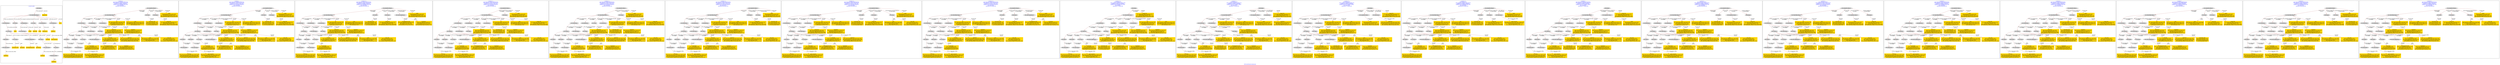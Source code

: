 digraph n0 {
fontcolor="blue"
remincross="true"
label="s26-s-san-francisco-moma.json"
subgraph cluster_0 {
label="1-correct model"
n2[style="filled",color="white",fillcolor="lightgray",label="E12_Production1"];
n3[style="filled",color="white",fillcolor="lightgray",label="E21_Person1"];
n4[style="filled",color="white",fillcolor="lightgray",label="E69_Death1"];
n5[style="filled",color="white",fillcolor="lightgray",label="E74_Group1"];
n6[style="filled",color="white",fillcolor="lightgray",label="E82_Actor_Appellation1"];
n7[style="filled",color="white",fillcolor="lightgray",label="E67_Birth1"];
n8[shape="plaintext",style="filled",fillcolor="gold",label="artistURI"];
n9[style="filled",color="white",fillcolor="lightgray",label="E22_Man-Made_Object1"];
n10[style="filled",color="white",fillcolor="lightgray",label="E35_Title1"];
n11[style="filled",color="white",fillcolor="lightgray",label="E8_Acquisition1"];
n12[style="filled",color="white",fillcolor="lightgray",label="E55_Type1"];
n13[style="filled",color="white",fillcolor="lightgray",label="E54_Dimension1"];
n14[style="filled",color="white",fillcolor="lightgray",label="E78_Collection1"];
n15[shape="plaintext",style="filled",fillcolor="gold",label="url"];
n16[shape="plaintext",style="filled",fillcolor="gold",label="title"];
n17[style="filled",color="white",fillcolor="lightgray",label="E38_Image1"];
n18[shape="plaintext",style="filled",fillcolor="gold",label="image-URL"];
n19[style="filled",color="white",fillcolor="lightgray",label="E48_Place_Name1"];
n20[shape="plaintext",style="filled",fillcolor="gold",label="birthPlace"];
n21[style="filled",color="white",fillcolor="lightgray",label="E52_Time-Span1"];
n22[shape="plaintext",style="filled",fillcolor="gold",label="birthYear"];
n23[style="filled",color="white",fillcolor="lightgray",label="E52_Time-Span2"];
n24[shape="plaintext",style="filled",fillcolor="gold",label="deathYear"];
n25[style="filled",color="white",fillcolor="lightgray",label="E52_Time-Span3"];
n26[shape="plaintext",style="filled",fillcolor="gold",label="when-acquired"];
n27[style="filled",color="white",fillcolor="lightgray",label="E53_Place1"];
n28[shape="plaintext",style="filled",fillcolor="gold",label="dimensions"];
n29[shape="plaintext",style="filled",fillcolor="gold",label="Type_URI"];
n30[shape="plaintext",style="filled",fillcolor="gold",label="type"];
n31[shape="plaintext",style="filled",fillcolor="gold",label="nationality_URI"];
n32[shape="plaintext",style="filled",fillcolor="gold",label="nationality"];
n33[shape="plaintext",style="filled",fillcolor="gold",label="collection"];
n34[shape="plaintext",style="filled",fillcolor="gold",label="artistAppellationURI"];
n35[shape="plaintext",style="filled",fillcolor="gold",label="artistName"];
n36[shape="plaintext",style="filled",fillcolor="gold",label="credit"];
}
subgraph cluster_1 {
label="candidate 0\nlink coherence:0.9354838709677419\nnode coherence:0.9655172413793104\nconfidence:0.4296581765460474\nmapping score:0.4963084726417859\ncost:130.009562\n-precision:0.68-recall:0.62"
n38[style="filled",color="white",fillcolor="lightgray",label="E12_Production1"];
n39[style="filled",color="white",fillcolor="lightgray",label="E21_Person1"];
n40[style="filled",color="white",fillcolor="lightgray",label="E52_Time-Span2"];
n41[style="filled",color="white",fillcolor="lightgray",label="E55_Type1"];
n42[style="filled",color="white",fillcolor="lightgray",label="E67_Birth1"];
n43[style="filled",color="white",fillcolor="lightgray",label="E69_Death1"];
n44[style="filled",color="white",fillcolor="lightgray",label="E74_Group1"];
n45[style="filled",color="white",fillcolor="lightgray",label="E82_Actor_Appellation1"];
n46[style="filled",color="white",fillcolor="lightgray",label="E22_Man-Made_Object1"];
n47[style="filled",color="white",fillcolor="lightgray",label="E54_Dimension1"];
n48[style="filled",color="white",fillcolor="lightgray",label="E8_Acquisition1"];
n49[style="filled",color="white",fillcolor="lightgray",label="E33_Linguistic_Object2"];
n50[style="filled",color="white",fillcolor="lightgray",label="E55_Type2"];
n51[style="filled",color="white",fillcolor="lightgray",label="E52_Time-Span1"];
n52[style="filled",color="white",fillcolor="lightgray",label="E52_Time-Span3"];
n53[style="filled",color="white",fillcolor="lightgray",label="E38_Image1"];
n54[shape="plaintext",style="filled",fillcolor="gold",label="artistAppellationURI\n[E82_Actor_Appellation,classLink,0.924]\n[E21_Person,classLink,0.047]\n[E30_Right,P3_has_note,0.015]\n[E8_Acquisition,P3_has_note,0.013]"];
n55[shape="plaintext",style="filled",fillcolor="gold",label="image-URL\n[E22_Man-Made_Object,classLink,0.454]\n[E38_Image,classLink,0.419]\n[E33_Linguistic_Object,P3_has_note,0.078]\n[E73_Information_Object,P3_has_note,0.049]"];
n56[shape="plaintext",style="filled",fillcolor="gold",label="url\n[E22_Man-Made_Object,classLink,0.468]\n[E30_Right,P3_has_note,0.225]\n[E8_Acquisition,P3_has_note,0.198]\n[E38_Image,classLink,0.109]"];
n57[shape="plaintext",style="filled",fillcolor="gold",label="type\n[E33_Linguistic_Object,P3_has_note,0.454]\n[E73_Information_Object,P3_has_note,0.405]\n[E55_Type,label,0.086]\n[E22_Man-Made_Object,P3_has_note,0.054]"];
n58[shape="plaintext",style="filled",fillcolor="gold",label="nationality\n[E74_Group,label,0.509]\n[E74_Group,classLink,0.317]\n[E8_Acquisition,P3_has_note,0.096]\n[E30_Right,P3_has_note,0.078]"];
n59[shape="plaintext",style="filled",fillcolor="gold",label="title\n[E33_Linguistic_Object,P3_has_note,0.274]\n[E73_Information_Object,P3_has_note,0.271]\n[E22_Man-Made_Object,P3_has_note,0.237]\n[E35_Title,label,0.218]"];
n60[shape="plaintext",style="filled",fillcolor="gold",label="artistURI\n[E21_Person,classLink,0.406]\n[E82_Actor_Appellation,classLink,0.355]\n[E30_Right,P3_has_note,0.128]\n[E8_Acquisition,P3_has_note,0.111]"];
n61[shape="plaintext",style="filled",fillcolor="gold",label="deathYear\n[E52_Time-Span,P82b_end_of_the_end,0.478]\n[E52_Time-Span,P82_at_some_time_within,0.468]\n[E33_Linguistic_Object,P3_has_note,0.032]\n[E22_Man-Made_Object,P3_has_note,0.022]"];
n62[shape="plaintext",style="filled",fillcolor="gold",label="Type_URI\n[E55_Type,classLink,0.661]\n[E57_Material,classLink,0.167]\n[E74_Group,classLink,0.166]\n[E33_Linguistic_Object,P3_has_note,0.006]"];
n63[shape="plaintext",style="filled",fillcolor="gold",label="artistName\n[E82_Actor_Appellation,label,0.37]\n[E30_Right,P3_has_note,0.248]\n[E8_Acquisition,P3_has_note,0.227]\n[E22_Man-Made_Object,classLink,0.155]"];
n64[shape="plaintext",style="filled",fillcolor="gold",label="nationality_URI\n[E74_Group,classLink,0.706]\n[E55_Type,classLink,0.172]\n[E57_Material,classLink,0.086]\n[E74_Group,label,0.036]"];
n65[shape="plaintext",style="filled",fillcolor="gold",label="birthPlace\n[E33_Linguistic_Object,P3_has_note,0.327]\n[E8_Acquisition,P3_has_note,0.27]\n[E44_Place_Appellation,label,0.22]\n[E22_Man-Made_Object,P3_has_note,0.184]"];
n66[shape="plaintext",style="filled",fillcolor="gold",label="birthYear\n[E52_Time-Span,P82_at_some_time_within,0.392]\n[E52_Time-Span,P82b_end_of_the_end,0.386]\n[E52_Time-Span,P82a_begin_of_the_begin,0.155]\n[E33_Linguistic_Object,P3_has_note,0.067]"];
n67[shape="plaintext",style="filled",fillcolor="gold",label="dimensions\n[E54_Dimension,P3_has_note,0.921]\n[E82_Actor_Appellation,label,0.073]\n[E33_Linguistic_Object,P3_has_note,0.003]\n[E73_Information_Object,P3_has_note,0.003]"];
n68[shape="plaintext",style="filled",fillcolor="gold",label="credit\n[E8_Acquisition,P3_has_note,0.453]\n[E30_Right,P3_has_note,0.423]\n[E33_Linguistic_Object,P3_has_note,0.095]\n[E22_Man-Made_Object,P3_has_note,0.03]"];
n69[shape="plaintext",style="filled",fillcolor="gold",label="when-acquired\n[E52_Time-Span,P82_at_some_time_within,0.476]\n[E52_Time-Span,P82b_end_of_the_end,0.391]\n[E52_Time-Span,label,0.103]\n[E33_Linguistic_Object,P3_has_note,0.03]"];
}
subgraph cluster_2 {
label="candidate 1\nlink coherence:0.9354838709677419\nnode coherence:0.9655172413793104\nconfidence:0.41764779718421163\nmapping score:0.4923050128545074\ncost:130.009562\n-precision:0.65-recall:0.59"
n71[style="filled",color="white",fillcolor="lightgray",label="E12_Production1"];
n72[style="filled",color="white",fillcolor="lightgray",label="E21_Person1"];
n73[style="filled",color="white",fillcolor="lightgray",label="E52_Time-Span2"];
n74[style="filled",color="white",fillcolor="lightgray",label="E55_Type1"];
n75[style="filled",color="white",fillcolor="lightgray",label="E67_Birth1"];
n76[style="filled",color="white",fillcolor="lightgray",label="E69_Death1"];
n77[style="filled",color="white",fillcolor="lightgray",label="E74_Group1"];
n78[style="filled",color="white",fillcolor="lightgray",label="E82_Actor_Appellation1"];
n79[style="filled",color="white",fillcolor="lightgray",label="E22_Man-Made_Object1"];
n80[style="filled",color="white",fillcolor="lightgray",label="E54_Dimension1"];
n81[style="filled",color="white",fillcolor="lightgray",label="E8_Acquisition1"];
n82[style="filled",color="white",fillcolor="lightgray",label="E33_Linguistic_Object2"];
n83[style="filled",color="white",fillcolor="lightgray",label="E55_Type2"];
n84[style="filled",color="white",fillcolor="lightgray",label="E52_Time-Span1"];
n85[style="filled",color="white",fillcolor="lightgray",label="E52_Time-Span3"];
n86[style="filled",color="white",fillcolor="lightgray",label="E38_Image1"];
n87[shape="plaintext",style="filled",fillcolor="gold",label="artistAppellationURI\n[E82_Actor_Appellation,classLink,0.924]\n[E21_Person,classLink,0.047]\n[E30_Right,P3_has_note,0.015]\n[E8_Acquisition,P3_has_note,0.013]"];
n88[shape="plaintext",style="filled",fillcolor="gold",label="image-URL\n[E22_Man-Made_Object,classLink,0.454]\n[E38_Image,classLink,0.419]\n[E33_Linguistic_Object,P3_has_note,0.078]\n[E73_Information_Object,P3_has_note,0.049]"];
n89[shape="plaintext",style="filled",fillcolor="gold",label="url\n[E22_Man-Made_Object,classLink,0.468]\n[E30_Right,P3_has_note,0.225]\n[E8_Acquisition,P3_has_note,0.198]\n[E38_Image,classLink,0.109]"];
n90[shape="plaintext",style="filled",fillcolor="gold",label="type\n[E33_Linguistic_Object,P3_has_note,0.454]\n[E73_Information_Object,P3_has_note,0.405]\n[E55_Type,label,0.086]\n[E22_Man-Made_Object,P3_has_note,0.054]"];
n91[shape="plaintext",style="filled",fillcolor="gold",label="title\n[E33_Linguistic_Object,P3_has_note,0.274]\n[E73_Information_Object,P3_has_note,0.271]\n[E22_Man-Made_Object,P3_has_note,0.237]\n[E35_Title,label,0.218]"];
n92[shape="plaintext",style="filled",fillcolor="gold",label="artistURI\n[E21_Person,classLink,0.406]\n[E82_Actor_Appellation,classLink,0.355]\n[E30_Right,P3_has_note,0.128]\n[E8_Acquisition,P3_has_note,0.111]"];
n93[shape="plaintext",style="filled",fillcolor="gold",label="nationality\n[E74_Group,label,0.509]\n[E74_Group,classLink,0.317]\n[E8_Acquisition,P3_has_note,0.096]\n[E30_Right,P3_has_note,0.078]"];
n94[shape="plaintext",style="filled",fillcolor="gold",label="deathYear\n[E52_Time-Span,P82b_end_of_the_end,0.478]\n[E52_Time-Span,P82_at_some_time_within,0.468]\n[E33_Linguistic_Object,P3_has_note,0.032]\n[E22_Man-Made_Object,P3_has_note,0.022]"];
n95[shape="plaintext",style="filled",fillcolor="gold",label="Type_URI\n[E55_Type,classLink,0.661]\n[E57_Material,classLink,0.167]\n[E74_Group,classLink,0.166]\n[E33_Linguistic_Object,P3_has_note,0.006]"];
n96[shape="plaintext",style="filled",fillcolor="gold",label="artistName\n[E82_Actor_Appellation,label,0.37]\n[E30_Right,P3_has_note,0.248]\n[E8_Acquisition,P3_has_note,0.227]\n[E22_Man-Made_Object,classLink,0.155]"];
n97[shape="plaintext",style="filled",fillcolor="gold",label="nationality_URI\n[E74_Group,classLink,0.706]\n[E55_Type,classLink,0.172]\n[E57_Material,classLink,0.086]\n[E74_Group,label,0.036]"];
n98[shape="plaintext",style="filled",fillcolor="gold",label="birthPlace\n[E33_Linguistic_Object,P3_has_note,0.327]\n[E8_Acquisition,P3_has_note,0.27]\n[E44_Place_Appellation,label,0.22]\n[E22_Man-Made_Object,P3_has_note,0.184]"];
n99[shape="plaintext",style="filled",fillcolor="gold",label="birthYear\n[E52_Time-Span,P82_at_some_time_within,0.392]\n[E52_Time-Span,P82b_end_of_the_end,0.386]\n[E52_Time-Span,P82a_begin_of_the_begin,0.155]\n[E33_Linguistic_Object,P3_has_note,0.067]"];
n100[shape="plaintext",style="filled",fillcolor="gold",label="dimensions\n[E54_Dimension,P3_has_note,0.921]\n[E82_Actor_Appellation,label,0.073]\n[E33_Linguistic_Object,P3_has_note,0.003]\n[E73_Information_Object,P3_has_note,0.003]"];
n101[shape="plaintext",style="filled",fillcolor="gold",label="credit\n[E8_Acquisition,P3_has_note,0.453]\n[E30_Right,P3_has_note,0.423]\n[E33_Linguistic_Object,P3_has_note,0.095]\n[E22_Man-Made_Object,P3_has_note,0.03]"];
n102[shape="plaintext",style="filled",fillcolor="gold",label="when-acquired\n[E52_Time-Span,P82_at_some_time_within,0.476]\n[E52_Time-Span,P82b_end_of_the_end,0.391]\n[E52_Time-Span,label,0.103]\n[E33_Linguistic_Object,P3_has_note,0.03]"];
}
subgraph cluster_3 {
label="candidate 10\nlink coherence:0.9032258064516129\nnode coherence:0.9655172413793104\nconfidence:0.4296581765460474\nmapping score:0.4963084726417859\ncost:229.019614\n-precision:0.65-recall:0.59"
n104[style="filled",color="white",fillcolor="lightgray",label="E12_Production1"];
n105[style="filled",color="white",fillcolor="lightgray",label="E21_Person1"];
n106[style="filled",color="white",fillcolor="lightgray",label="E52_Time-Span2"];
n107[style="filled",color="white",fillcolor="lightgray",label="E55_Type1"];
n108[style="filled",color="white",fillcolor="lightgray",label="E67_Birth1"];
n109[style="filled",color="white",fillcolor="lightgray",label="E69_Death1"];
n110[style="filled",color="white",fillcolor="lightgray",label="E74_Group1"];
n111[style="filled",color="white",fillcolor="lightgray",label="E22_Man-Made_Object1"];
n112[style="filled",color="white",fillcolor="lightgray",label="E54_Dimension1"];
n113[style="filled",color="white",fillcolor="lightgray",label="E8_Acquisition1"];
n114[style="filled",color="white",fillcolor="lightgray",label="E33_Linguistic_Object2"];
n115[style="filled",color="white",fillcolor="lightgray",label="E55_Type2"];
n116[style="filled",color="white",fillcolor="lightgray",label="E52_Time-Span1"];
n117[style="filled",color="white",fillcolor="lightgray",label="E52_Time-Span3"];
n118[style="filled",color="white",fillcolor="lightgray",label="E38_Image1"];
n119[style="filled",color="white",fillcolor="lightgray",label="E82_Actor_Appellation1"];
n120[shape="plaintext",style="filled",fillcolor="gold",label="artistAppellationURI\n[E82_Actor_Appellation,classLink,0.924]\n[E21_Person,classLink,0.047]\n[E30_Right,P3_has_note,0.015]\n[E8_Acquisition,P3_has_note,0.013]"];
n121[shape="plaintext",style="filled",fillcolor="gold",label="image-URL\n[E22_Man-Made_Object,classLink,0.454]\n[E38_Image,classLink,0.419]\n[E33_Linguistic_Object,P3_has_note,0.078]\n[E73_Information_Object,P3_has_note,0.049]"];
n122[shape="plaintext",style="filled",fillcolor="gold",label="url\n[E22_Man-Made_Object,classLink,0.468]\n[E30_Right,P3_has_note,0.225]\n[E8_Acquisition,P3_has_note,0.198]\n[E38_Image,classLink,0.109]"];
n123[shape="plaintext",style="filled",fillcolor="gold",label="type\n[E33_Linguistic_Object,P3_has_note,0.454]\n[E73_Information_Object,P3_has_note,0.405]\n[E55_Type,label,0.086]\n[E22_Man-Made_Object,P3_has_note,0.054]"];
n124[shape="plaintext",style="filled",fillcolor="gold",label="nationality\n[E74_Group,label,0.509]\n[E74_Group,classLink,0.317]\n[E8_Acquisition,P3_has_note,0.096]\n[E30_Right,P3_has_note,0.078]"];
n125[shape="plaintext",style="filled",fillcolor="gold",label="title\n[E33_Linguistic_Object,P3_has_note,0.274]\n[E73_Information_Object,P3_has_note,0.271]\n[E22_Man-Made_Object,P3_has_note,0.237]\n[E35_Title,label,0.218]"];
n126[shape="plaintext",style="filled",fillcolor="gold",label="artistURI\n[E21_Person,classLink,0.406]\n[E82_Actor_Appellation,classLink,0.355]\n[E30_Right,P3_has_note,0.128]\n[E8_Acquisition,P3_has_note,0.111]"];
n127[shape="plaintext",style="filled",fillcolor="gold",label="deathYear\n[E52_Time-Span,P82b_end_of_the_end,0.478]\n[E52_Time-Span,P82_at_some_time_within,0.468]\n[E33_Linguistic_Object,P3_has_note,0.032]\n[E22_Man-Made_Object,P3_has_note,0.022]"];
n128[shape="plaintext",style="filled",fillcolor="gold",label="Type_URI\n[E55_Type,classLink,0.661]\n[E57_Material,classLink,0.167]\n[E74_Group,classLink,0.166]\n[E33_Linguistic_Object,P3_has_note,0.006]"];
n129[shape="plaintext",style="filled",fillcolor="gold",label="artistName\n[E82_Actor_Appellation,label,0.37]\n[E30_Right,P3_has_note,0.248]\n[E8_Acquisition,P3_has_note,0.227]\n[E22_Man-Made_Object,classLink,0.155]"];
n130[shape="plaintext",style="filled",fillcolor="gold",label="nationality_URI\n[E74_Group,classLink,0.706]\n[E55_Type,classLink,0.172]\n[E57_Material,classLink,0.086]\n[E74_Group,label,0.036]"];
n131[shape="plaintext",style="filled",fillcolor="gold",label="birthPlace\n[E33_Linguistic_Object,P3_has_note,0.327]\n[E8_Acquisition,P3_has_note,0.27]\n[E44_Place_Appellation,label,0.22]\n[E22_Man-Made_Object,P3_has_note,0.184]"];
n132[shape="plaintext",style="filled",fillcolor="gold",label="birthYear\n[E52_Time-Span,P82_at_some_time_within,0.392]\n[E52_Time-Span,P82b_end_of_the_end,0.386]\n[E52_Time-Span,P82a_begin_of_the_begin,0.155]\n[E33_Linguistic_Object,P3_has_note,0.067]"];
n133[shape="plaintext",style="filled",fillcolor="gold",label="dimensions\n[E54_Dimension,P3_has_note,0.921]\n[E82_Actor_Appellation,label,0.073]\n[E33_Linguistic_Object,P3_has_note,0.003]\n[E73_Information_Object,P3_has_note,0.003]"];
n134[shape="plaintext",style="filled",fillcolor="gold",label="credit\n[E8_Acquisition,P3_has_note,0.453]\n[E30_Right,P3_has_note,0.423]\n[E33_Linguistic_Object,P3_has_note,0.095]\n[E22_Man-Made_Object,P3_has_note,0.03]"];
n135[shape="plaintext",style="filled",fillcolor="gold",label="when-acquired\n[E52_Time-Span,P82_at_some_time_within,0.476]\n[E52_Time-Span,P82b_end_of_the_end,0.391]\n[E52_Time-Span,label,0.103]\n[E33_Linguistic_Object,P3_has_note,0.03]"];
}
subgraph cluster_4 {
label="candidate 11\nlink coherence:0.9032258064516129\nnode coherence:0.9655172413793104\nconfidence:0.41764779718421163\nmapping score:0.4923050128545074\ncost:130.009542\n-precision:0.65-recall:0.59"
n137[style="filled",color="white",fillcolor="lightgray",label="E12_Production1"];
n138[style="filled",color="white",fillcolor="lightgray",label="E21_Person1"];
n139[style="filled",color="white",fillcolor="lightgray",label="E52_Time-Span2"];
n140[style="filled",color="white",fillcolor="lightgray",label="E55_Type1"];
n141[style="filled",color="white",fillcolor="lightgray",label="E67_Birth1"];
n142[style="filled",color="white",fillcolor="lightgray",label="E69_Death1"];
n143[style="filled",color="white",fillcolor="lightgray",label="E74_Group1"];
n144[style="filled",color="white",fillcolor="lightgray",label="E82_Actor_Appellation1"];
n145[style="filled",color="white",fillcolor="lightgray",label="E22_Man-Made_Object1"];
n146[style="filled",color="white",fillcolor="lightgray",label="E54_Dimension1"];
n147[style="filled",color="white",fillcolor="lightgray",label="E55_Type2"];
n148[style="filled",color="white",fillcolor="lightgray",label="E8_Acquisition1"];
n149[style="filled",color="white",fillcolor="lightgray",label="E33_Linguistic_Object2"];
n150[style="filled",color="white",fillcolor="lightgray",label="E52_Time-Span1"];
n151[style="filled",color="white",fillcolor="lightgray",label="E52_Time-Span3"];
n152[style="filled",color="white",fillcolor="lightgray",label="E38_Image1"];
n153[shape="plaintext",style="filled",fillcolor="gold",label="artistAppellationURI\n[E82_Actor_Appellation,classLink,0.924]\n[E21_Person,classLink,0.047]\n[E30_Right,P3_has_note,0.015]\n[E8_Acquisition,P3_has_note,0.013]"];
n154[shape="plaintext",style="filled",fillcolor="gold",label="image-URL\n[E22_Man-Made_Object,classLink,0.454]\n[E38_Image,classLink,0.419]\n[E33_Linguistic_Object,P3_has_note,0.078]\n[E73_Information_Object,P3_has_note,0.049]"];
n155[shape="plaintext",style="filled",fillcolor="gold",label="url\n[E22_Man-Made_Object,classLink,0.468]\n[E30_Right,P3_has_note,0.225]\n[E8_Acquisition,P3_has_note,0.198]\n[E38_Image,classLink,0.109]"];
n156[shape="plaintext",style="filled",fillcolor="gold",label="type\n[E33_Linguistic_Object,P3_has_note,0.454]\n[E73_Information_Object,P3_has_note,0.405]\n[E55_Type,label,0.086]\n[E22_Man-Made_Object,P3_has_note,0.054]"];
n157[shape="plaintext",style="filled",fillcolor="gold",label="title\n[E33_Linguistic_Object,P3_has_note,0.274]\n[E73_Information_Object,P3_has_note,0.271]\n[E22_Man-Made_Object,P3_has_note,0.237]\n[E35_Title,label,0.218]"];
n158[shape="plaintext",style="filled",fillcolor="gold",label="artistURI\n[E21_Person,classLink,0.406]\n[E82_Actor_Appellation,classLink,0.355]\n[E30_Right,P3_has_note,0.128]\n[E8_Acquisition,P3_has_note,0.111]"];
n159[shape="plaintext",style="filled",fillcolor="gold",label="nationality\n[E74_Group,label,0.509]\n[E74_Group,classLink,0.317]\n[E8_Acquisition,P3_has_note,0.096]\n[E30_Right,P3_has_note,0.078]"];
n160[shape="plaintext",style="filled",fillcolor="gold",label="deathYear\n[E52_Time-Span,P82b_end_of_the_end,0.478]\n[E52_Time-Span,P82_at_some_time_within,0.468]\n[E33_Linguistic_Object,P3_has_note,0.032]\n[E22_Man-Made_Object,P3_has_note,0.022]"];
n161[shape="plaintext",style="filled",fillcolor="gold",label="Type_URI\n[E55_Type,classLink,0.661]\n[E57_Material,classLink,0.167]\n[E74_Group,classLink,0.166]\n[E33_Linguistic_Object,P3_has_note,0.006]"];
n162[shape="plaintext",style="filled",fillcolor="gold",label="artistName\n[E82_Actor_Appellation,label,0.37]\n[E30_Right,P3_has_note,0.248]\n[E8_Acquisition,P3_has_note,0.227]\n[E22_Man-Made_Object,classLink,0.155]"];
n163[shape="plaintext",style="filled",fillcolor="gold",label="nationality_URI\n[E74_Group,classLink,0.706]\n[E55_Type,classLink,0.172]\n[E57_Material,classLink,0.086]\n[E74_Group,label,0.036]"];
n164[shape="plaintext",style="filled",fillcolor="gold",label="birthPlace\n[E33_Linguistic_Object,P3_has_note,0.327]\n[E8_Acquisition,P3_has_note,0.27]\n[E44_Place_Appellation,label,0.22]\n[E22_Man-Made_Object,P3_has_note,0.184]"];
n165[shape="plaintext",style="filled",fillcolor="gold",label="birthYear\n[E52_Time-Span,P82_at_some_time_within,0.392]\n[E52_Time-Span,P82b_end_of_the_end,0.386]\n[E52_Time-Span,P82a_begin_of_the_begin,0.155]\n[E33_Linguistic_Object,P3_has_note,0.067]"];
n166[shape="plaintext",style="filled",fillcolor="gold",label="dimensions\n[E54_Dimension,P3_has_note,0.921]\n[E82_Actor_Appellation,label,0.073]\n[E33_Linguistic_Object,P3_has_note,0.003]\n[E73_Information_Object,P3_has_note,0.003]"];
n167[shape="plaintext",style="filled",fillcolor="gold",label="credit\n[E8_Acquisition,P3_has_note,0.453]\n[E30_Right,P3_has_note,0.423]\n[E33_Linguistic_Object,P3_has_note,0.095]\n[E22_Man-Made_Object,P3_has_note,0.03]"];
n168[shape="plaintext",style="filled",fillcolor="gold",label="when-acquired\n[E52_Time-Span,P82_at_some_time_within,0.476]\n[E52_Time-Span,P82b_end_of_the_end,0.391]\n[E52_Time-Span,label,0.103]\n[E33_Linguistic_Object,P3_has_note,0.03]"];
}
subgraph cluster_5 {
label="candidate 12\nlink coherence:0.9032258064516129\nnode coherence:0.9655172413793104\nconfidence:0.41764779718421163\nmapping score:0.4923050128545074\ncost:130.009552\n-precision:0.65-recall:0.59"
n170[style="filled",color="white",fillcolor="lightgray",label="E12_Production1"];
n171[style="filled",color="white",fillcolor="lightgray",label="E21_Person1"];
n172[style="filled",color="white",fillcolor="lightgray",label="E52_Time-Span2"];
n173[style="filled",color="white",fillcolor="lightgray",label="E55_Type1"];
n174[style="filled",color="white",fillcolor="lightgray",label="E67_Birth1"];
n175[style="filled",color="white",fillcolor="lightgray",label="E69_Death1"];
n176[style="filled",color="white",fillcolor="lightgray",label="E74_Group1"];
n177[style="filled",color="white",fillcolor="lightgray",label="E82_Actor_Appellation1"];
n178[style="filled",color="white",fillcolor="lightgray",label="E22_Man-Made_Object1"];
n179[style="filled",color="white",fillcolor="lightgray",label="E54_Dimension1"];
n180[style="filled",color="white",fillcolor="lightgray",label="E55_Type2"];
n181[style="filled",color="white",fillcolor="lightgray",label="E8_Acquisition1"];
n182[style="filled",color="white",fillcolor="lightgray",label="E33_Linguistic_Object1"];
n183[style="filled",color="white",fillcolor="lightgray",label="E52_Time-Span1"];
n184[style="filled",color="white",fillcolor="lightgray",label="E52_Time-Span3"];
n185[style="filled",color="white",fillcolor="lightgray",label="E38_Image1"];
n186[shape="plaintext",style="filled",fillcolor="gold",label="artistAppellationURI\n[E82_Actor_Appellation,classLink,0.924]\n[E21_Person,classLink,0.047]\n[E30_Right,P3_has_note,0.015]\n[E8_Acquisition,P3_has_note,0.013]"];
n187[shape="plaintext",style="filled",fillcolor="gold",label="image-URL\n[E22_Man-Made_Object,classLink,0.454]\n[E38_Image,classLink,0.419]\n[E33_Linguistic_Object,P3_has_note,0.078]\n[E73_Information_Object,P3_has_note,0.049]"];
n188[shape="plaintext",style="filled",fillcolor="gold",label="url\n[E22_Man-Made_Object,classLink,0.468]\n[E30_Right,P3_has_note,0.225]\n[E8_Acquisition,P3_has_note,0.198]\n[E38_Image,classLink,0.109]"];
n189[shape="plaintext",style="filled",fillcolor="gold",label="type\n[E33_Linguistic_Object,P3_has_note,0.454]\n[E73_Information_Object,P3_has_note,0.405]\n[E55_Type,label,0.086]\n[E22_Man-Made_Object,P3_has_note,0.054]"];
n190[shape="plaintext",style="filled",fillcolor="gold",label="title\n[E33_Linguistic_Object,P3_has_note,0.274]\n[E73_Information_Object,P3_has_note,0.271]\n[E22_Man-Made_Object,P3_has_note,0.237]\n[E35_Title,label,0.218]"];
n191[shape="plaintext",style="filled",fillcolor="gold",label="artistURI\n[E21_Person,classLink,0.406]\n[E82_Actor_Appellation,classLink,0.355]\n[E30_Right,P3_has_note,0.128]\n[E8_Acquisition,P3_has_note,0.111]"];
n192[shape="plaintext",style="filled",fillcolor="gold",label="nationality\n[E74_Group,label,0.509]\n[E74_Group,classLink,0.317]\n[E8_Acquisition,P3_has_note,0.096]\n[E30_Right,P3_has_note,0.078]"];
n193[shape="plaintext",style="filled",fillcolor="gold",label="deathYear\n[E52_Time-Span,P82b_end_of_the_end,0.478]\n[E52_Time-Span,P82_at_some_time_within,0.468]\n[E33_Linguistic_Object,P3_has_note,0.032]\n[E22_Man-Made_Object,P3_has_note,0.022]"];
n194[shape="plaintext",style="filled",fillcolor="gold",label="Type_URI\n[E55_Type,classLink,0.661]\n[E57_Material,classLink,0.167]\n[E74_Group,classLink,0.166]\n[E33_Linguistic_Object,P3_has_note,0.006]"];
n195[shape="plaintext",style="filled",fillcolor="gold",label="artistName\n[E82_Actor_Appellation,label,0.37]\n[E30_Right,P3_has_note,0.248]\n[E8_Acquisition,P3_has_note,0.227]\n[E22_Man-Made_Object,classLink,0.155]"];
n196[shape="plaintext",style="filled",fillcolor="gold",label="credit\n[E8_Acquisition,P3_has_note,0.453]\n[E30_Right,P3_has_note,0.423]\n[E33_Linguistic_Object,P3_has_note,0.095]\n[E22_Man-Made_Object,P3_has_note,0.03]"];
n197[shape="plaintext",style="filled",fillcolor="gold",label="nationality_URI\n[E74_Group,classLink,0.706]\n[E55_Type,classLink,0.172]\n[E57_Material,classLink,0.086]\n[E74_Group,label,0.036]"];
n198[shape="plaintext",style="filled",fillcolor="gold",label="birthPlace\n[E33_Linguistic_Object,P3_has_note,0.327]\n[E8_Acquisition,P3_has_note,0.27]\n[E44_Place_Appellation,label,0.22]\n[E22_Man-Made_Object,P3_has_note,0.184]"];
n199[shape="plaintext",style="filled",fillcolor="gold",label="birthYear\n[E52_Time-Span,P82_at_some_time_within,0.392]\n[E52_Time-Span,P82b_end_of_the_end,0.386]\n[E52_Time-Span,P82a_begin_of_the_begin,0.155]\n[E33_Linguistic_Object,P3_has_note,0.067]"];
n200[shape="plaintext",style="filled",fillcolor="gold",label="dimensions\n[E54_Dimension,P3_has_note,0.921]\n[E82_Actor_Appellation,label,0.073]\n[E33_Linguistic_Object,P3_has_note,0.003]\n[E73_Information_Object,P3_has_note,0.003]"];
n201[shape="plaintext",style="filled",fillcolor="gold",label="when-acquired\n[E52_Time-Span,P82_at_some_time_within,0.476]\n[E52_Time-Span,P82b_end_of_the_end,0.391]\n[E52_Time-Span,label,0.103]\n[E33_Linguistic_Object,P3_has_note,0.03]"];
}
subgraph cluster_6 {
label="candidate 13\nlink coherence:0.9032258064516129\nnode coherence:0.9655172413793104\nconfidence:0.41764779718421163\nmapping score:0.4923050128545074\ncost:229.019574\n-precision:0.65-recall:0.59"
n203[style="filled",color="white",fillcolor="lightgray",label="E12_Production1"];
n204[style="filled",color="white",fillcolor="lightgray",label="E21_Person1"];
n205[style="filled",color="white",fillcolor="lightgray",label="E52_Time-Span2"];
n206[style="filled",color="white",fillcolor="lightgray",label="E55_Type1"];
n207[style="filled",color="white",fillcolor="lightgray",label="E67_Birth1"];
n208[style="filled",color="white",fillcolor="lightgray",label="E69_Death1"];
n209[style="filled",color="white",fillcolor="lightgray",label="E74_Group1"];
n210[style="filled",color="white",fillcolor="lightgray",label="E82_Actor_Appellation1"];
n211[style="filled",color="white",fillcolor="lightgray",label="E22_Man-Made_Object1"];
n212[style="filled",color="white",fillcolor="lightgray",label="E54_Dimension1"];
n213[style="filled",color="white",fillcolor="lightgray",label="E8_Acquisition1"];
n214[style="filled",color="white",fillcolor="lightgray",label="E33_Linguistic_Object1"];
n215[style="filled",color="white",fillcolor="lightgray",label="E52_Time-Span1"];
n216[style="filled",color="white",fillcolor="lightgray",label="E52_Time-Span3"];
n217[style="filled",color="white",fillcolor="lightgray",label="E38_Image1"];
n218[style="filled",color="white",fillcolor="lightgray",label="E55_Type2"];
n219[shape="plaintext",style="filled",fillcolor="gold",label="artistAppellationURI\n[E82_Actor_Appellation,classLink,0.924]\n[E21_Person,classLink,0.047]\n[E30_Right,P3_has_note,0.015]\n[E8_Acquisition,P3_has_note,0.013]"];
n220[shape="plaintext",style="filled",fillcolor="gold",label="image-URL\n[E22_Man-Made_Object,classLink,0.454]\n[E38_Image,classLink,0.419]\n[E33_Linguistic_Object,P3_has_note,0.078]\n[E73_Information_Object,P3_has_note,0.049]"];
n221[shape="plaintext",style="filled",fillcolor="gold",label="url\n[E22_Man-Made_Object,classLink,0.468]\n[E30_Right,P3_has_note,0.225]\n[E8_Acquisition,P3_has_note,0.198]\n[E38_Image,classLink,0.109]"];
n222[shape="plaintext",style="filled",fillcolor="gold",label="type\n[E33_Linguistic_Object,P3_has_note,0.454]\n[E73_Information_Object,P3_has_note,0.405]\n[E55_Type,label,0.086]\n[E22_Man-Made_Object,P3_has_note,0.054]"];
n223[shape="plaintext",style="filled",fillcolor="gold",label="title\n[E33_Linguistic_Object,P3_has_note,0.274]\n[E73_Information_Object,P3_has_note,0.271]\n[E22_Man-Made_Object,P3_has_note,0.237]\n[E35_Title,label,0.218]"];
n224[shape="plaintext",style="filled",fillcolor="gold",label="artistURI\n[E21_Person,classLink,0.406]\n[E82_Actor_Appellation,classLink,0.355]\n[E30_Right,P3_has_note,0.128]\n[E8_Acquisition,P3_has_note,0.111]"];
n225[shape="plaintext",style="filled",fillcolor="gold",label="nationality\n[E74_Group,label,0.509]\n[E74_Group,classLink,0.317]\n[E8_Acquisition,P3_has_note,0.096]\n[E30_Right,P3_has_note,0.078]"];
n226[shape="plaintext",style="filled",fillcolor="gold",label="deathYear\n[E52_Time-Span,P82b_end_of_the_end,0.478]\n[E52_Time-Span,P82_at_some_time_within,0.468]\n[E33_Linguistic_Object,P3_has_note,0.032]\n[E22_Man-Made_Object,P3_has_note,0.022]"];
n227[shape="plaintext",style="filled",fillcolor="gold",label="Type_URI\n[E55_Type,classLink,0.661]\n[E57_Material,classLink,0.167]\n[E74_Group,classLink,0.166]\n[E33_Linguistic_Object,P3_has_note,0.006]"];
n228[shape="plaintext",style="filled",fillcolor="gold",label="artistName\n[E82_Actor_Appellation,label,0.37]\n[E30_Right,P3_has_note,0.248]\n[E8_Acquisition,P3_has_note,0.227]\n[E22_Man-Made_Object,classLink,0.155]"];
n229[shape="plaintext",style="filled",fillcolor="gold",label="credit\n[E8_Acquisition,P3_has_note,0.453]\n[E30_Right,P3_has_note,0.423]\n[E33_Linguistic_Object,P3_has_note,0.095]\n[E22_Man-Made_Object,P3_has_note,0.03]"];
n230[shape="plaintext",style="filled",fillcolor="gold",label="nationality_URI\n[E74_Group,classLink,0.706]\n[E55_Type,classLink,0.172]\n[E57_Material,classLink,0.086]\n[E74_Group,label,0.036]"];
n231[shape="plaintext",style="filled",fillcolor="gold",label="birthPlace\n[E33_Linguistic_Object,P3_has_note,0.327]\n[E8_Acquisition,P3_has_note,0.27]\n[E44_Place_Appellation,label,0.22]\n[E22_Man-Made_Object,P3_has_note,0.184]"];
n232[shape="plaintext",style="filled",fillcolor="gold",label="birthYear\n[E52_Time-Span,P82_at_some_time_within,0.392]\n[E52_Time-Span,P82b_end_of_the_end,0.386]\n[E52_Time-Span,P82a_begin_of_the_begin,0.155]\n[E33_Linguistic_Object,P3_has_note,0.067]"];
n233[shape="plaintext",style="filled",fillcolor="gold",label="dimensions\n[E54_Dimension,P3_has_note,0.921]\n[E82_Actor_Appellation,label,0.073]\n[E33_Linguistic_Object,P3_has_note,0.003]\n[E73_Information_Object,P3_has_note,0.003]"];
n234[shape="plaintext",style="filled",fillcolor="gold",label="when-acquired\n[E52_Time-Span,P82_at_some_time_within,0.476]\n[E52_Time-Span,P82b_end_of_the_end,0.391]\n[E52_Time-Span,label,0.103]\n[E33_Linguistic_Object,P3_has_note,0.03]"];
}
subgraph cluster_7 {
label="candidate 14\nlink coherence:0.9032258064516129\nnode coherence:0.9655172413793104\nconfidence:0.41764779718421163\nmapping score:0.4923050128545074\ncost:229.019604\n-precision:0.65-recall:0.59"
n236[style="filled",color="white",fillcolor="lightgray",label="E12_Production1"];
n237[style="filled",color="white",fillcolor="lightgray",label="E21_Person1"];
n238[style="filled",color="white",fillcolor="lightgray",label="E52_Time-Span2"];
n239[style="filled",color="white",fillcolor="lightgray",label="E67_Birth1"];
n240[style="filled",color="white",fillcolor="lightgray",label="E69_Death1"];
n241[style="filled",color="white",fillcolor="lightgray",label="E74_Group1"];
n242[style="filled",color="white",fillcolor="lightgray",label="E82_Actor_Appellation1"];
n243[style="filled",color="white",fillcolor="lightgray",label="E22_Man-Made_Object1"];
n244[style="filled",color="white",fillcolor="lightgray",label="E54_Dimension1"];
n245[style="filled",color="white",fillcolor="lightgray",label="E8_Acquisition1"];
n246[style="filled",color="white",fillcolor="lightgray",label="E33_Linguistic_Object2"];
n247[style="filled",color="white",fillcolor="lightgray",label="E55_Type2"];
n248[style="filled",color="white",fillcolor="lightgray",label="E52_Time-Span1"];
n249[style="filled",color="white",fillcolor="lightgray",label="E52_Time-Span3"];
n250[style="filled",color="white",fillcolor="lightgray",label="E38_Image1"];
n251[style="filled",color="white",fillcolor="lightgray",label="E55_Type1"];
n252[shape="plaintext",style="filled",fillcolor="gold",label="artistAppellationURI\n[E82_Actor_Appellation,classLink,0.924]\n[E21_Person,classLink,0.047]\n[E30_Right,P3_has_note,0.015]\n[E8_Acquisition,P3_has_note,0.013]"];
n253[shape="plaintext",style="filled",fillcolor="gold",label="image-URL\n[E22_Man-Made_Object,classLink,0.454]\n[E38_Image,classLink,0.419]\n[E33_Linguistic_Object,P3_has_note,0.078]\n[E73_Information_Object,P3_has_note,0.049]"];
n254[shape="plaintext",style="filled",fillcolor="gold",label="url\n[E22_Man-Made_Object,classLink,0.468]\n[E30_Right,P3_has_note,0.225]\n[E8_Acquisition,P3_has_note,0.198]\n[E38_Image,classLink,0.109]"];
n255[shape="plaintext",style="filled",fillcolor="gold",label="type\n[E33_Linguistic_Object,P3_has_note,0.454]\n[E73_Information_Object,P3_has_note,0.405]\n[E55_Type,label,0.086]\n[E22_Man-Made_Object,P3_has_note,0.054]"];
n256[shape="plaintext",style="filled",fillcolor="gold",label="title\n[E33_Linguistic_Object,P3_has_note,0.274]\n[E73_Information_Object,P3_has_note,0.271]\n[E22_Man-Made_Object,P3_has_note,0.237]\n[E35_Title,label,0.218]"];
n257[shape="plaintext",style="filled",fillcolor="gold",label="artistURI\n[E21_Person,classLink,0.406]\n[E82_Actor_Appellation,classLink,0.355]\n[E30_Right,P3_has_note,0.128]\n[E8_Acquisition,P3_has_note,0.111]"];
n258[shape="plaintext",style="filled",fillcolor="gold",label="nationality\n[E74_Group,label,0.509]\n[E74_Group,classLink,0.317]\n[E8_Acquisition,P3_has_note,0.096]\n[E30_Right,P3_has_note,0.078]"];
n259[shape="plaintext",style="filled",fillcolor="gold",label="deathYear\n[E52_Time-Span,P82b_end_of_the_end,0.478]\n[E52_Time-Span,P82_at_some_time_within,0.468]\n[E33_Linguistic_Object,P3_has_note,0.032]\n[E22_Man-Made_Object,P3_has_note,0.022]"];
n260[shape="plaintext",style="filled",fillcolor="gold",label="Type_URI\n[E55_Type,classLink,0.661]\n[E57_Material,classLink,0.167]\n[E74_Group,classLink,0.166]\n[E33_Linguistic_Object,P3_has_note,0.006]"];
n261[shape="plaintext",style="filled",fillcolor="gold",label="artistName\n[E82_Actor_Appellation,label,0.37]\n[E30_Right,P3_has_note,0.248]\n[E8_Acquisition,P3_has_note,0.227]\n[E22_Man-Made_Object,classLink,0.155]"];
n262[shape="plaintext",style="filled",fillcolor="gold",label="nationality_URI\n[E74_Group,classLink,0.706]\n[E55_Type,classLink,0.172]\n[E57_Material,classLink,0.086]\n[E74_Group,label,0.036]"];
n263[shape="plaintext",style="filled",fillcolor="gold",label="birthPlace\n[E33_Linguistic_Object,P3_has_note,0.327]\n[E8_Acquisition,P3_has_note,0.27]\n[E44_Place_Appellation,label,0.22]\n[E22_Man-Made_Object,P3_has_note,0.184]"];
n264[shape="plaintext",style="filled",fillcolor="gold",label="birthYear\n[E52_Time-Span,P82_at_some_time_within,0.392]\n[E52_Time-Span,P82b_end_of_the_end,0.386]\n[E52_Time-Span,P82a_begin_of_the_begin,0.155]\n[E33_Linguistic_Object,P3_has_note,0.067]"];
n265[shape="plaintext",style="filled",fillcolor="gold",label="dimensions\n[E54_Dimension,P3_has_note,0.921]\n[E82_Actor_Appellation,label,0.073]\n[E33_Linguistic_Object,P3_has_note,0.003]\n[E73_Information_Object,P3_has_note,0.003]"];
n266[shape="plaintext",style="filled",fillcolor="gold",label="credit\n[E8_Acquisition,P3_has_note,0.453]\n[E30_Right,P3_has_note,0.423]\n[E33_Linguistic_Object,P3_has_note,0.095]\n[E22_Man-Made_Object,P3_has_note,0.03]"];
n267[shape="plaintext",style="filled",fillcolor="gold",label="when-acquired\n[E52_Time-Span,P82_at_some_time_within,0.476]\n[E52_Time-Span,P82b_end_of_the_end,0.391]\n[E52_Time-Span,label,0.103]\n[E33_Linguistic_Object,P3_has_note,0.03]"];
}
subgraph cluster_8 {
label="candidate 15\nlink coherence:0.9032258064516129\nnode coherence:0.9655172413793104\nconfidence:0.41764779718421163\nmapping score:0.4923050128545074\ncost:229.019614\n-precision:0.61-recall:0.56"
n269[style="filled",color="white",fillcolor="lightgray",label="E12_Production1"];
n270[style="filled",color="white",fillcolor="lightgray",label="E21_Person1"];
n271[style="filled",color="white",fillcolor="lightgray",label="E52_Time-Span2"];
n272[style="filled",color="white",fillcolor="lightgray",label="E55_Type1"];
n273[style="filled",color="white",fillcolor="lightgray",label="E67_Birth1"];
n274[style="filled",color="white",fillcolor="lightgray",label="E69_Death1"];
n275[style="filled",color="white",fillcolor="lightgray",label="E74_Group1"];
n276[style="filled",color="white",fillcolor="lightgray",label="E22_Man-Made_Object1"];
n277[style="filled",color="white",fillcolor="lightgray",label="E54_Dimension1"];
n278[style="filled",color="white",fillcolor="lightgray",label="E8_Acquisition1"];
n279[style="filled",color="white",fillcolor="lightgray",label="E33_Linguistic_Object2"];
n280[style="filled",color="white",fillcolor="lightgray",label="E55_Type2"];
n281[style="filled",color="white",fillcolor="lightgray",label="E52_Time-Span1"];
n282[style="filled",color="white",fillcolor="lightgray",label="E52_Time-Span3"];
n283[style="filled",color="white",fillcolor="lightgray",label="E38_Image1"];
n284[style="filled",color="white",fillcolor="lightgray",label="E82_Actor_Appellation1"];
n285[shape="plaintext",style="filled",fillcolor="gold",label="artistAppellationURI\n[E82_Actor_Appellation,classLink,0.924]\n[E21_Person,classLink,0.047]\n[E30_Right,P3_has_note,0.015]\n[E8_Acquisition,P3_has_note,0.013]"];
n286[shape="plaintext",style="filled",fillcolor="gold",label="image-URL\n[E22_Man-Made_Object,classLink,0.454]\n[E38_Image,classLink,0.419]\n[E33_Linguistic_Object,P3_has_note,0.078]\n[E73_Information_Object,P3_has_note,0.049]"];
n287[shape="plaintext",style="filled",fillcolor="gold",label="url\n[E22_Man-Made_Object,classLink,0.468]\n[E30_Right,P3_has_note,0.225]\n[E8_Acquisition,P3_has_note,0.198]\n[E38_Image,classLink,0.109]"];
n288[shape="plaintext",style="filled",fillcolor="gold",label="type\n[E33_Linguistic_Object,P3_has_note,0.454]\n[E73_Information_Object,P3_has_note,0.405]\n[E55_Type,label,0.086]\n[E22_Man-Made_Object,P3_has_note,0.054]"];
n289[shape="plaintext",style="filled",fillcolor="gold",label="title\n[E33_Linguistic_Object,P3_has_note,0.274]\n[E73_Information_Object,P3_has_note,0.271]\n[E22_Man-Made_Object,P3_has_note,0.237]\n[E35_Title,label,0.218]"];
n290[shape="plaintext",style="filled",fillcolor="gold",label="artistURI\n[E21_Person,classLink,0.406]\n[E82_Actor_Appellation,classLink,0.355]\n[E30_Right,P3_has_note,0.128]\n[E8_Acquisition,P3_has_note,0.111]"];
n291[shape="plaintext",style="filled",fillcolor="gold",label="nationality\n[E74_Group,label,0.509]\n[E74_Group,classLink,0.317]\n[E8_Acquisition,P3_has_note,0.096]\n[E30_Right,P3_has_note,0.078]"];
n292[shape="plaintext",style="filled",fillcolor="gold",label="deathYear\n[E52_Time-Span,P82b_end_of_the_end,0.478]\n[E52_Time-Span,P82_at_some_time_within,0.468]\n[E33_Linguistic_Object,P3_has_note,0.032]\n[E22_Man-Made_Object,P3_has_note,0.022]"];
n293[shape="plaintext",style="filled",fillcolor="gold",label="Type_URI\n[E55_Type,classLink,0.661]\n[E57_Material,classLink,0.167]\n[E74_Group,classLink,0.166]\n[E33_Linguistic_Object,P3_has_note,0.006]"];
n294[shape="plaintext",style="filled",fillcolor="gold",label="artistName\n[E82_Actor_Appellation,label,0.37]\n[E30_Right,P3_has_note,0.248]\n[E8_Acquisition,P3_has_note,0.227]\n[E22_Man-Made_Object,classLink,0.155]"];
n295[shape="plaintext",style="filled",fillcolor="gold",label="nationality_URI\n[E74_Group,classLink,0.706]\n[E55_Type,classLink,0.172]\n[E57_Material,classLink,0.086]\n[E74_Group,label,0.036]"];
n296[shape="plaintext",style="filled",fillcolor="gold",label="birthPlace\n[E33_Linguistic_Object,P3_has_note,0.327]\n[E8_Acquisition,P3_has_note,0.27]\n[E44_Place_Appellation,label,0.22]\n[E22_Man-Made_Object,P3_has_note,0.184]"];
n297[shape="plaintext",style="filled",fillcolor="gold",label="birthYear\n[E52_Time-Span,P82_at_some_time_within,0.392]\n[E52_Time-Span,P82b_end_of_the_end,0.386]\n[E52_Time-Span,P82a_begin_of_the_begin,0.155]\n[E33_Linguistic_Object,P3_has_note,0.067]"];
n298[shape="plaintext",style="filled",fillcolor="gold",label="dimensions\n[E54_Dimension,P3_has_note,0.921]\n[E82_Actor_Appellation,label,0.073]\n[E33_Linguistic_Object,P3_has_note,0.003]\n[E73_Information_Object,P3_has_note,0.003]"];
n299[shape="plaintext",style="filled",fillcolor="gold",label="credit\n[E8_Acquisition,P3_has_note,0.453]\n[E30_Right,P3_has_note,0.423]\n[E33_Linguistic_Object,P3_has_note,0.095]\n[E22_Man-Made_Object,P3_has_note,0.03]"];
n300[shape="plaintext",style="filled",fillcolor="gold",label="when-acquired\n[E52_Time-Span,P82_at_some_time_within,0.476]\n[E52_Time-Span,P82b_end_of_the_end,0.391]\n[E52_Time-Span,label,0.103]\n[E33_Linguistic_Object,P3_has_note,0.03]"];
}
subgraph cluster_9 {
label="candidate 16\nlink coherence:0.9\nnode coherence:0.8928571428571429\nconfidence:0.4835131917954957\nmapping score:0.5004567782175462\ncost:29.99955\n-precision:0.77-recall:0.68"
n302[style="filled",color="white",fillcolor="lightgray",label="E12_Production1"];
n303[style="filled",color="white",fillcolor="lightgray",label="E21_Person1"];
n304[style="filled",color="white",fillcolor="lightgray",label="E52_Time-Span2"];
n305[style="filled",color="white",fillcolor="lightgray",label="E55_Type1"];
n306[style="filled",color="white",fillcolor="lightgray",label="E67_Birth1"];
n307[style="filled",color="white",fillcolor="lightgray",label="E69_Death1"];
n308[style="filled",color="white",fillcolor="lightgray",label="E74_Group1"];
n309[style="filled",color="white",fillcolor="lightgray",label="E82_Actor_Appellation1"];
n310[style="filled",color="white",fillcolor="lightgray",label="E22_Man-Made_Object1"];
n311[style="filled",color="white",fillcolor="lightgray",label="E30_Right1"];
n312[style="filled",color="white",fillcolor="lightgray",label="E54_Dimension1"];
n313[style="filled",color="white",fillcolor="lightgray",label="E8_Acquisition1"];
n314[style="filled",color="white",fillcolor="lightgray",label="E38_Image1"];
n315[style="filled",color="white",fillcolor="lightgray",label="E52_Time-Span1"];
n316[style="filled",color="white",fillcolor="lightgray",label="E52_Time-Span3"];
n317[shape="plaintext",style="filled",fillcolor="gold",label="artistAppellationURI\n[E82_Actor_Appellation,classLink,0.924]\n[E21_Person,classLink,0.047]\n[E30_Right,P3_has_note,0.015]\n[E8_Acquisition,P3_has_note,0.013]"];
n318[shape="plaintext",style="filled",fillcolor="gold",label="image-URL\n[E22_Man-Made_Object,classLink,0.454]\n[E38_Image,classLink,0.419]\n[E33_Linguistic_Object,P3_has_note,0.078]\n[E73_Information_Object,P3_has_note,0.049]"];
n319[shape="plaintext",style="filled",fillcolor="gold",label="url\n[E22_Man-Made_Object,classLink,0.468]\n[E30_Right,P3_has_note,0.225]\n[E8_Acquisition,P3_has_note,0.198]\n[E38_Image,classLink,0.109]"];
n320[shape="plaintext",style="filled",fillcolor="gold",label="type\n[E33_Linguistic_Object,P3_has_note,0.454]\n[E73_Information_Object,P3_has_note,0.405]\n[E55_Type,label,0.086]\n[E22_Man-Made_Object,P3_has_note,0.054]"];
n321[shape="plaintext",style="filled",fillcolor="gold",label="nationality\n[E74_Group,label,0.509]\n[E74_Group,classLink,0.317]\n[E8_Acquisition,P3_has_note,0.096]\n[E30_Right,P3_has_note,0.078]"];
n322[shape="plaintext",style="filled",fillcolor="gold",label="title\n[E33_Linguistic_Object,P3_has_note,0.274]\n[E73_Information_Object,P3_has_note,0.271]\n[E22_Man-Made_Object,P3_has_note,0.237]\n[E35_Title,label,0.218]"];
n323[shape="plaintext",style="filled",fillcolor="gold",label="nationality_URI\n[E74_Group,classLink,0.706]\n[E55_Type,classLink,0.172]\n[E57_Material,classLink,0.086]\n[E74_Group,label,0.036]"];
n324[shape="plaintext",style="filled",fillcolor="gold",label="artistURI\n[E21_Person,classLink,0.406]\n[E82_Actor_Appellation,classLink,0.355]\n[E30_Right,P3_has_note,0.128]\n[E8_Acquisition,P3_has_note,0.111]"];
n325[shape="plaintext",style="filled",fillcolor="gold",label="deathYear\n[E52_Time-Span,P82b_end_of_the_end,0.478]\n[E52_Time-Span,P82_at_some_time_within,0.468]\n[E33_Linguistic_Object,P3_has_note,0.032]\n[E22_Man-Made_Object,P3_has_note,0.022]"];
n326[shape="plaintext",style="filled",fillcolor="gold",label="Type_URI\n[E55_Type,classLink,0.661]\n[E57_Material,classLink,0.167]\n[E74_Group,classLink,0.166]\n[E33_Linguistic_Object,P3_has_note,0.006]"];
n327[shape="plaintext",style="filled",fillcolor="gold",label="artistName\n[E82_Actor_Appellation,label,0.37]\n[E30_Right,P3_has_note,0.248]\n[E8_Acquisition,P3_has_note,0.227]\n[E22_Man-Made_Object,classLink,0.155]"];
n328[shape="plaintext",style="filled",fillcolor="gold",label="credit\n[E8_Acquisition,P3_has_note,0.453]\n[E30_Right,P3_has_note,0.423]\n[E33_Linguistic_Object,P3_has_note,0.095]\n[E22_Man-Made_Object,P3_has_note,0.03]"];
n329[shape="plaintext",style="filled",fillcolor="gold",label="birthPlace\n[E33_Linguistic_Object,P3_has_note,0.327]\n[E8_Acquisition,P3_has_note,0.27]\n[E44_Place_Appellation,label,0.22]\n[E22_Man-Made_Object,P3_has_note,0.184]"];
n330[shape="plaintext",style="filled",fillcolor="gold",label="birthYear\n[E52_Time-Span,P82_at_some_time_within,0.392]\n[E52_Time-Span,P82b_end_of_the_end,0.386]\n[E52_Time-Span,P82a_begin_of_the_begin,0.155]\n[E33_Linguistic_Object,P3_has_note,0.067]"];
n331[shape="plaintext",style="filled",fillcolor="gold",label="dimensions\n[E54_Dimension,P3_has_note,0.921]\n[E82_Actor_Appellation,label,0.073]\n[E33_Linguistic_Object,P3_has_note,0.003]\n[E73_Information_Object,P3_has_note,0.003]"];
n332[shape="plaintext",style="filled",fillcolor="gold",label="when-acquired\n[E52_Time-Span,P82_at_some_time_within,0.476]\n[E52_Time-Span,P82b_end_of_the_end,0.391]\n[E52_Time-Span,label,0.103]\n[E33_Linguistic_Object,P3_has_note,0.03]"];
}
subgraph cluster_10 {
label="candidate 17\nlink coherence:0.9\nnode coherence:0.9642857142857143\nconfidence:0.463021243847086\nmapping score:0.5174356527109335\ncost:228.019574\n-precision:0.73-recall:0.65"
n334[style="filled",color="white",fillcolor="lightgray",label="E12_Production1"];
n335[style="filled",color="white",fillcolor="lightgray",label="E21_Person1"];
n336[style="filled",color="white",fillcolor="lightgray",label="E52_Time-Span2"];
n337[style="filled",color="white",fillcolor="lightgray",label="E55_Type1"];
n338[style="filled",color="white",fillcolor="lightgray",label="E67_Birth1"];
n339[style="filled",color="white",fillcolor="lightgray",label="E69_Death1"];
n340[style="filled",color="white",fillcolor="lightgray",label="E74_Group1"];
n341[style="filled",color="white",fillcolor="lightgray",label="E82_Actor_Appellation1"];
n342[style="filled",color="white",fillcolor="lightgray",label="E22_Man-Made_Object1"];
n343[style="filled",color="white",fillcolor="lightgray",label="E54_Dimension1"];
n344[style="filled",color="white",fillcolor="lightgray",label="E38_Image1"];
n345[style="filled",color="white",fillcolor="lightgray",label="E52_Time-Span1"];
n346[style="filled",color="white",fillcolor="lightgray",label="E52_Time-Span3"];
n347[style="filled",color="white",fillcolor="lightgray",label="E33_Linguistic_Object1"];
n348[style="filled",color="white",fillcolor="lightgray",label="E8_Acquisition1"];
n349[shape="plaintext",style="filled",fillcolor="gold",label="artistAppellationURI\n[E82_Actor_Appellation,classLink,0.924]\n[E21_Person,classLink,0.047]\n[E30_Right,P3_has_note,0.015]\n[E8_Acquisition,P3_has_note,0.013]"];
n350[shape="plaintext",style="filled",fillcolor="gold",label="image-URL\n[E22_Man-Made_Object,classLink,0.454]\n[E38_Image,classLink,0.419]\n[E33_Linguistic_Object,P3_has_note,0.078]\n[E73_Information_Object,P3_has_note,0.049]"];
n351[shape="plaintext",style="filled",fillcolor="gold",label="url\n[E22_Man-Made_Object,classLink,0.468]\n[E30_Right,P3_has_note,0.225]\n[E8_Acquisition,P3_has_note,0.198]\n[E38_Image,classLink,0.109]"];
n352[shape="plaintext",style="filled",fillcolor="gold",label="type\n[E33_Linguistic_Object,P3_has_note,0.454]\n[E73_Information_Object,P3_has_note,0.405]\n[E55_Type,label,0.086]\n[E22_Man-Made_Object,P3_has_note,0.054]"];
n353[shape="plaintext",style="filled",fillcolor="gold",label="nationality\n[E74_Group,label,0.509]\n[E74_Group,classLink,0.317]\n[E8_Acquisition,P3_has_note,0.096]\n[E30_Right,P3_has_note,0.078]"];
n354[shape="plaintext",style="filled",fillcolor="gold",label="title\n[E33_Linguistic_Object,P3_has_note,0.274]\n[E73_Information_Object,P3_has_note,0.271]\n[E22_Man-Made_Object,P3_has_note,0.237]\n[E35_Title,label,0.218]"];
n355[shape="plaintext",style="filled",fillcolor="gold",label="nationality_URI\n[E74_Group,classLink,0.706]\n[E55_Type,classLink,0.172]\n[E57_Material,classLink,0.086]\n[E74_Group,label,0.036]"];
n356[shape="plaintext",style="filled",fillcolor="gold",label="artistURI\n[E21_Person,classLink,0.406]\n[E82_Actor_Appellation,classLink,0.355]\n[E30_Right,P3_has_note,0.128]\n[E8_Acquisition,P3_has_note,0.111]"];
n357[shape="plaintext",style="filled",fillcolor="gold",label="deathYear\n[E52_Time-Span,P82b_end_of_the_end,0.478]\n[E52_Time-Span,P82_at_some_time_within,0.468]\n[E33_Linguistic_Object,P3_has_note,0.032]\n[E22_Man-Made_Object,P3_has_note,0.022]"];
n358[shape="plaintext",style="filled",fillcolor="gold",label="Type_URI\n[E55_Type,classLink,0.661]\n[E57_Material,classLink,0.167]\n[E74_Group,classLink,0.166]\n[E33_Linguistic_Object,P3_has_note,0.006]"];
n359[shape="plaintext",style="filled",fillcolor="gold",label="artistName\n[E82_Actor_Appellation,label,0.37]\n[E30_Right,P3_has_note,0.248]\n[E8_Acquisition,P3_has_note,0.227]\n[E22_Man-Made_Object,classLink,0.155]"];
n360[shape="plaintext",style="filled",fillcolor="gold",label="credit\n[E8_Acquisition,P3_has_note,0.453]\n[E30_Right,P3_has_note,0.423]\n[E33_Linguistic_Object,P3_has_note,0.095]\n[E22_Man-Made_Object,P3_has_note,0.03]"];
n361[shape="plaintext",style="filled",fillcolor="gold",label="birthPlace\n[E33_Linguistic_Object,P3_has_note,0.327]\n[E8_Acquisition,P3_has_note,0.27]\n[E44_Place_Appellation,label,0.22]\n[E22_Man-Made_Object,P3_has_note,0.184]"];
n362[shape="plaintext",style="filled",fillcolor="gold",label="birthYear\n[E52_Time-Span,P82_at_some_time_within,0.392]\n[E52_Time-Span,P82b_end_of_the_end,0.386]\n[E52_Time-Span,P82a_begin_of_the_begin,0.155]\n[E33_Linguistic_Object,P3_has_note,0.067]"];
n363[shape="plaintext",style="filled",fillcolor="gold",label="dimensions\n[E54_Dimension,P3_has_note,0.921]\n[E82_Actor_Appellation,label,0.073]\n[E33_Linguistic_Object,P3_has_note,0.003]\n[E73_Information_Object,P3_has_note,0.003]"];
n364[shape="plaintext",style="filled",fillcolor="gold",label="when-acquired\n[E52_Time-Span,P82_at_some_time_within,0.476]\n[E52_Time-Span,P82b_end_of_the_end,0.391]\n[E52_Time-Span,label,0.103]\n[E33_Linguistic_Object,P3_has_note,0.03]"];
}
subgraph cluster_11 {
label="candidate 18\nlink coherence:0.9\nnode coherence:0.9642857142857143\nconfidence:0.463021243847086\nmapping score:0.5174356527109335\ncost:228.019594\n-precision:0.77-recall:0.68"
n366[style="filled",color="white",fillcolor="lightgray",label="E12_Production1"];
n367[style="filled",color="white",fillcolor="lightgray",label="E21_Person1"];
n368[style="filled",color="white",fillcolor="lightgray",label="E55_Type1"];
n369[style="filled",color="white",fillcolor="lightgray",label="E67_Birth1"];
n370[style="filled",color="white",fillcolor="lightgray",label="E69_Death1"];
n371[style="filled",color="white",fillcolor="lightgray",label="E74_Group1"];
n372[style="filled",color="white",fillcolor="lightgray",label="E82_Actor_Appellation1"];
n373[style="filled",color="white",fillcolor="lightgray",label="E22_Man-Made_Object1"];
n374[style="filled",color="white",fillcolor="lightgray",label="E54_Dimension1"];
n375[style="filled",color="white",fillcolor="lightgray",label="E8_Acquisition1"];
n376[style="filled",color="white",fillcolor="lightgray",label="E38_Image1"];
n377[style="filled",color="white",fillcolor="lightgray",label="E52_Time-Span1"];
n378[style="filled",color="white",fillcolor="lightgray",label="E52_Time-Span3"];
n379[style="filled",color="white",fillcolor="lightgray",label="E33_Linguistic_Object1"];
n380[style="filled",color="white",fillcolor="lightgray",label="E52_Time-Span2"];
n381[shape="plaintext",style="filled",fillcolor="gold",label="artistAppellationURI\n[E82_Actor_Appellation,classLink,0.924]\n[E21_Person,classLink,0.047]\n[E30_Right,P3_has_note,0.015]\n[E8_Acquisition,P3_has_note,0.013]"];
n382[shape="plaintext",style="filled",fillcolor="gold",label="image-URL\n[E22_Man-Made_Object,classLink,0.454]\n[E38_Image,classLink,0.419]\n[E33_Linguistic_Object,P3_has_note,0.078]\n[E73_Information_Object,P3_has_note,0.049]"];
n383[shape="plaintext",style="filled",fillcolor="gold",label="url\n[E22_Man-Made_Object,classLink,0.468]\n[E30_Right,P3_has_note,0.225]\n[E8_Acquisition,P3_has_note,0.198]\n[E38_Image,classLink,0.109]"];
n384[shape="plaintext",style="filled",fillcolor="gold",label="type\n[E33_Linguistic_Object,P3_has_note,0.454]\n[E73_Information_Object,P3_has_note,0.405]\n[E55_Type,label,0.086]\n[E22_Man-Made_Object,P3_has_note,0.054]"];
n385[shape="plaintext",style="filled",fillcolor="gold",label="nationality\n[E74_Group,label,0.509]\n[E74_Group,classLink,0.317]\n[E8_Acquisition,P3_has_note,0.096]\n[E30_Right,P3_has_note,0.078]"];
n386[shape="plaintext",style="filled",fillcolor="gold",label="title\n[E33_Linguistic_Object,P3_has_note,0.274]\n[E73_Information_Object,P3_has_note,0.271]\n[E22_Man-Made_Object,P3_has_note,0.237]\n[E35_Title,label,0.218]"];
n387[shape="plaintext",style="filled",fillcolor="gold",label="nationality_URI\n[E74_Group,classLink,0.706]\n[E55_Type,classLink,0.172]\n[E57_Material,classLink,0.086]\n[E74_Group,label,0.036]"];
n388[shape="plaintext",style="filled",fillcolor="gold",label="artistURI\n[E21_Person,classLink,0.406]\n[E82_Actor_Appellation,classLink,0.355]\n[E30_Right,P3_has_note,0.128]\n[E8_Acquisition,P3_has_note,0.111]"];
n389[shape="plaintext",style="filled",fillcolor="gold",label="deathYear\n[E52_Time-Span,P82b_end_of_the_end,0.478]\n[E52_Time-Span,P82_at_some_time_within,0.468]\n[E33_Linguistic_Object,P3_has_note,0.032]\n[E22_Man-Made_Object,P3_has_note,0.022]"];
n390[shape="plaintext",style="filled",fillcolor="gold",label="Type_URI\n[E55_Type,classLink,0.661]\n[E57_Material,classLink,0.167]\n[E74_Group,classLink,0.166]\n[E33_Linguistic_Object,P3_has_note,0.006]"];
n391[shape="plaintext",style="filled",fillcolor="gold",label="artistName\n[E82_Actor_Appellation,label,0.37]\n[E30_Right,P3_has_note,0.248]\n[E8_Acquisition,P3_has_note,0.227]\n[E22_Man-Made_Object,classLink,0.155]"];
n392[shape="plaintext",style="filled",fillcolor="gold",label="credit\n[E8_Acquisition,P3_has_note,0.453]\n[E30_Right,P3_has_note,0.423]\n[E33_Linguistic_Object,P3_has_note,0.095]\n[E22_Man-Made_Object,P3_has_note,0.03]"];
n393[shape="plaintext",style="filled",fillcolor="gold",label="birthPlace\n[E33_Linguistic_Object,P3_has_note,0.327]\n[E8_Acquisition,P3_has_note,0.27]\n[E44_Place_Appellation,label,0.22]\n[E22_Man-Made_Object,P3_has_note,0.184]"];
n394[shape="plaintext",style="filled",fillcolor="gold",label="birthYear\n[E52_Time-Span,P82_at_some_time_within,0.392]\n[E52_Time-Span,P82b_end_of_the_end,0.386]\n[E52_Time-Span,P82a_begin_of_the_begin,0.155]\n[E33_Linguistic_Object,P3_has_note,0.067]"];
n395[shape="plaintext",style="filled",fillcolor="gold",label="dimensions\n[E54_Dimension,P3_has_note,0.921]\n[E82_Actor_Appellation,label,0.073]\n[E33_Linguistic_Object,P3_has_note,0.003]\n[E73_Information_Object,P3_has_note,0.003]"];
n396[shape="plaintext",style="filled",fillcolor="gold",label="when-acquired\n[E52_Time-Span,P82_at_some_time_within,0.476]\n[E52_Time-Span,P82b_end_of_the_end,0.391]\n[E52_Time-Span,label,0.103]\n[E33_Linguistic_Object,P3_has_note,0.03]"];
}
subgraph cluster_12 {
label="candidate 19\nlink coherence:0.9\nnode coherence:0.9655172413793104\nconfidence:0.4296581765460474\nmapping score:0.4963084726417859\ncost:228.019624\n-precision:0.67-recall:0.59"
n398[style="filled",color="white",fillcolor="lightgray",label="E12_Production1"];
n399[style="filled",color="white",fillcolor="lightgray",label="E21_Person1"];
n400[style="filled",color="white",fillcolor="lightgray",label="E52_Time-Span2"];
n401[style="filled",color="white",fillcolor="lightgray",label="E55_Type1"];
n402[style="filled",color="white",fillcolor="lightgray",label="E67_Birth1"];
n403[style="filled",color="white",fillcolor="lightgray",label="E74_Group1"];
n404[style="filled",color="white",fillcolor="lightgray",label="E82_Actor_Appellation1"];
n405[style="filled",color="white",fillcolor="lightgray",label="E22_Man-Made_Object1"];
n406[style="filled",color="white",fillcolor="lightgray",label="E54_Dimension1"];
n407[style="filled",color="white",fillcolor="lightgray",label="E8_Acquisition1"];
n408[style="filled",color="white",fillcolor="lightgray",label="E33_Linguistic_Object2"];
n409[style="filled",color="white",fillcolor="lightgray",label="E55_Type2"];
n410[style="filled",color="white",fillcolor="lightgray",label="E52_Time-Span1"];
n411[style="filled",color="white",fillcolor="lightgray",label="E38_Image1"];
n412[style="filled",color="white",fillcolor="lightgray",label="E52_Time-Span3"];
n413[shape="plaintext",style="filled",fillcolor="gold",label="artistAppellationURI\n[E82_Actor_Appellation,classLink,0.924]\n[E21_Person,classLink,0.047]\n[E30_Right,P3_has_note,0.015]\n[E8_Acquisition,P3_has_note,0.013]"];
n414[shape="plaintext",style="filled",fillcolor="gold",label="image-URL\n[E22_Man-Made_Object,classLink,0.454]\n[E38_Image,classLink,0.419]\n[E33_Linguistic_Object,P3_has_note,0.078]\n[E73_Information_Object,P3_has_note,0.049]"];
n415[shape="plaintext",style="filled",fillcolor="gold",label="url\n[E22_Man-Made_Object,classLink,0.468]\n[E30_Right,P3_has_note,0.225]\n[E8_Acquisition,P3_has_note,0.198]\n[E38_Image,classLink,0.109]"];
n416[shape="plaintext",style="filled",fillcolor="gold",label="type\n[E33_Linguistic_Object,P3_has_note,0.454]\n[E73_Information_Object,P3_has_note,0.405]\n[E55_Type,label,0.086]\n[E22_Man-Made_Object,P3_has_note,0.054]"];
n417[shape="plaintext",style="filled",fillcolor="gold",label="nationality\n[E74_Group,label,0.509]\n[E74_Group,classLink,0.317]\n[E8_Acquisition,P3_has_note,0.096]\n[E30_Right,P3_has_note,0.078]"];
n418[shape="plaintext",style="filled",fillcolor="gold",label="title\n[E33_Linguistic_Object,P3_has_note,0.274]\n[E73_Information_Object,P3_has_note,0.271]\n[E22_Man-Made_Object,P3_has_note,0.237]\n[E35_Title,label,0.218]"];
n419[shape="plaintext",style="filled",fillcolor="gold",label="artistURI\n[E21_Person,classLink,0.406]\n[E82_Actor_Appellation,classLink,0.355]\n[E30_Right,P3_has_note,0.128]\n[E8_Acquisition,P3_has_note,0.111]"];
n420[shape="plaintext",style="filled",fillcolor="gold",label="deathYear\n[E52_Time-Span,P82b_end_of_the_end,0.478]\n[E52_Time-Span,P82_at_some_time_within,0.468]\n[E33_Linguistic_Object,P3_has_note,0.032]\n[E22_Man-Made_Object,P3_has_note,0.022]"];
n421[shape="plaintext",style="filled",fillcolor="gold",label="Type_URI\n[E55_Type,classLink,0.661]\n[E57_Material,classLink,0.167]\n[E74_Group,classLink,0.166]\n[E33_Linguistic_Object,P3_has_note,0.006]"];
n422[shape="plaintext",style="filled",fillcolor="gold",label="artistName\n[E82_Actor_Appellation,label,0.37]\n[E30_Right,P3_has_note,0.248]\n[E8_Acquisition,P3_has_note,0.227]\n[E22_Man-Made_Object,classLink,0.155]"];
n423[shape="plaintext",style="filled",fillcolor="gold",label="nationality_URI\n[E74_Group,classLink,0.706]\n[E55_Type,classLink,0.172]\n[E57_Material,classLink,0.086]\n[E74_Group,label,0.036]"];
n424[shape="plaintext",style="filled",fillcolor="gold",label="birthPlace\n[E33_Linguistic_Object,P3_has_note,0.327]\n[E8_Acquisition,P3_has_note,0.27]\n[E44_Place_Appellation,label,0.22]\n[E22_Man-Made_Object,P3_has_note,0.184]"];
n425[shape="plaintext",style="filled",fillcolor="gold",label="birthYear\n[E52_Time-Span,P82_at_some_time_within,0.392]\n[E52_Time-Span,P82b_end_of_the_end,0.386]\n[E52_Time-Span,P82a_begin_of_the_begin,0.155]\n[E33_Linguistic_Object,P3_has_note,0.067]"];
n426[shape="plaintext",style="filled",fillcolor="gold",label="dimensions\n[E54_Dimension,P3_has_note,0.921]\n[E82_Actor_Appellation,label,0.073]\n[E33_Linguistic_Object,P3_has_note,0.003]\n[E73_Information_Object,P3_has_note,0.003]"];
n427[shape="plaintext",style="filled",fillcolor="gold",label="credit\n[E8_Acquisition,P3_has_note,0.453]\n[E30_Right,P3_has_note,0.423]\n[E33_Linguistic_Object,P3_has_note,0.095]\n[E22_Man-Made_Object,P3_has_note,0.03]"];
n428[shape="plaintext",style="filled",fillcolor="gold",label="when-acquired\n[E52_Time-Span,P82_at_some_time_within,0.476]\n[E52_Time-Span,P82b_end_of_the_end,0.391]\n[E52_Time-Span,label,0.103]\n[E33_Linguistic_Object,P3_has_note,0.03]"];
}
subgraph cluster_13 {
label="candidate 2\nlink coherence:0.9333333333333333\nnode coherence:0.9642857142857143\nconfidence:0.463021243847086\nmapping score:0.5174356527109335\ncost:129.009552\n-precision:0.77-recall:0.68"
n430[style="filled",color="white",fillcolor="lightgray",label="E12_Production1"];
n431[style="filled",color="white",fillcolor="lightgray",label="E21_Person1"];
n432[style="filled",color="white",fillcolor="lightgray",label="E52_Time-Span2"];
n433[style="filled",color="white",fillcolor="lightgray",label="E55_Type1"];
n434[style="filled",color="white",fillcolor="lightgray",label="E67_Birth1"];
n435[style="filled",color="white",fillcolor="lightgray",label="E69_Death1"];
n436[style="filled",color="white",fillcolor="lightgray",label="E74_Group1"];
n437[style="filled",color="white",fillcolor="lightgray",label="E82_Actor_Appellation1"];
n438[style="filled",color="white",fillcolor="lightgray",label="E22_Man-Made_Object1"];
n439[style="filled",color="white",fillcolor="lightgray",label="E54_Dimension1"];
n440[style="filled",color="white",fillcolor="lightgray",label="E8_Acquisition1"];
n441[style="filled",color="white",fillcolor="lightgray",label="E38_Image1"];
n442[style="filled",color="white",fillcolor="lightgray",label="E52_Time-Span1"];
n443[style="filled",color="white",fillcolor="lightgray",label="E52_Time-Span3"];
n444[style="filled",color="white",fillcolor="lightgray",label="E33_Linguistic_Object1"];
n445[shape="plaintext",style="filled",fillcolor="gold",label="artistAppellationURI\n[E82_Actor_Appellation,classLink,0.924]\n[E21_Person,classLink,0.047]\n[E30_Right,P3_has_note,0.015]\n[E8_Acquisition,P3_has_note,0.013]"];
n446[shape="plaintext",style="filled",fillcolor="gold",label="image-URL\n[E22_Man-Made_Object,classLink,0.454]\n[E38_Image,classLink,0.419]\n[E33_Linguistic_Object,P3_has_note,0.078]\n[E73_Information_Object,P3_has_note,0.049]"];
n447[shape="plaintext",style="filled",fillcolor="gold",label="url\n[E22_Man-Made_Object,classLink,0.468]\n[E30_Right,P3_has_note,0.225]\n[E8_Acquisition,P3_has_note,0.198]\n[E38_Image,classLink,0.109]"];
n448[shape="plaintext",style="filled",fillcolor="gold",label="type\n[E33_Linguistic_Object,P3_has_note,0.454]\n[E73_Information_Object,P3_has_note,0.405]\n[E55_Type,label,0.086]\n[E22_Man-Made_Object,P3_has_note,0.054]"];
n449[shape="plaintext",style="filled",fillcolor="gold",label="nationality\n[E74_Group,label,0.509]\n[E74_Group,classLink,0.317]\n[E8_Acquisition,P3_has_note,0.096]\n[E30_Right,P3_has_note,0.078]"];
n450[shape="plaintext",style="filled",fillcolor="gold",label="title\n[E33_Linguistic_Object,P3_has_note,0.274]\n[E73_Information_Object,P3_has_note,0.271]\n[E22_Man-Made_Object,P3_has_note,0.237]\n[E35_Title,label,0.218]"];
n451[shape="plaintext",style="filled",fillcolor="gold",label="nationality_URI\n[E74_Group,classLink,0.706]\n[E55_Type,classLink,0.172]\n[E57_Material,classLink,0.086]\n[E74_Group,label,0.036]"];
n452[shape="plaintext",style="filled",fillcolor="gold",label="artistURI\n[E21_Person,classLink,0.406]\n[E82_Actor_Appellation,classLink,0.355]\n[E30_Right,P3_has_note,0.128]\n[E8_Acquisition,P3_has_note,0.111]"];
n453[shape="plaintext",style="filled",fillcolor="gold",label="deathYear\n[E52_Time-Span,P82b_end_of_the_end,0.478]\n[E52_Time-Span,P82_at_some_time_within,0.468]\n[E33_Linguistic_Object,P3_has_note,0.032]\n[E22_Man-Made_Object,P3_has_note,0.022]"];
n454[shape="plaintext",style="filled",fillcolor="gold",label="Type_URI\n[E55_Type,classLink,0.661]\n[E57_Material,classLink,0.167]\n[E74_Group,classLink,0.166]\n[E33_Linguistic_Object,P3_has_note,0.006]"];
n455[shape="plaintext",style="filled",fillcolor="gold",label="artistName\n[E82_Actor_Appellation,label,0.37]\n[E30_Right,P3_has_note,0.248]\n[E8_Acquisition,P3_has_note,0.227]\n[E22_Man-Made_Object,classLink,0.155]"];
n456[shape="plaintext",style="filled",fillcolor="gold",label="credit\n[E8_Acquisition,P3_has_note,0.453]\n[E30_Right,P3_has_note,0.423]\n[E33_Linguistic_Object,P3_has_note,0.095]\n[E22_Man-Made_Object,P3_has_note,0.03]"];
n457[shape="plaintext",style="filled",fillcolor="gold",label="birthPlace\n[E33_Linguistic_Object,P3_has_note,0.327]\n[E8_Acquisition,P3_has_note,0.27]\n[E44_Place_Appellation,label,0.22]\n[E22_Man-Made_Object,P3_has_note,0.184]"];
n458[shape="plaintext",style="filled",fillcolor="gold",label="birthYear\n[E52_Time-Span,P82_at_some_time_within,0.392]\n[E52_Time-Span,P82b_end_of_the_end,0.386]\n[E52_Time-Span,P82a_begin_of_the_begin,0.155]\n[E33_Linguistic_Object,P3_has_note,0.067]"];
n459[shape="plaintext",style="filled",fillcolor="gold",label="dimensions\n[E54_Dimension,P3_has_note,0.921]\n[E82_Actor_Appellation,label,0.073]\n[E33_Linguistic_Object,P3_has_note,0.003]\n[E73_Information_Object,P3_has_note,0.003]"];
n460[shape="plaintext",style="filled",fillcolor="gold",label="when-acquired\n[E52_Time-Span,P82_at_some_time_within,0.476]\n[E52_Time-Span,P82b_end_of_the_end,0.391]\n[E52_Time-Span,label,0.103]\n[E33_Linguistic_Object,P3_has_note,0.03]"];
}
subgraph cluster_14 {
label="candidate 3\nlink coherence:0.90625\nnode coherence:0.9655172413793104\nconfidence:0.4296581765460474\nmapping score:0.4963084726417859\ncost:230.009562\n-precision:0.66-recall:0.62"
n462[style="filled",color="white",fillcolor="lightgray",label="E12_Production1"];
n463[style="filled",color="white",fillcolor="lightgray",label="E21_Person1"];
n464[style="filled",color="white",fillcolor="lightgray",label="E52_Time-Span2"];
n465[style="filled",color="white",fillcolor="lightgray",label="E55_Type1"];
n466[style="filled",color="white",fillcolor="lightgray",label="E67_Birth1"];
n467[style="filled",color="white",fillcolor="lightgray",label="E69_Death1"];
n468[style="filled",color="white",fillcolor="lightgray",label="E74_Group1"];
n469[style="filled",color="white",fillcolor="lightgray",label="E82_Actor_Appellation1"];
n470[style="filled",color="white",fillcolor="lightgray",label="E22_Man-Made_Object1"];
n471[style="filled",color="white",fillcolor="lightgray",label="E54_Dimension1"];
n472[style="filled",color="white",fillcolor="lightgray",label="E8_Acquisition1"];
n473[style="filled",color="white",fillcolor="lightgray",label="E33_Linguistic_Object2"];
n474[style="filled",color="white",fillcolor="lightgray",label="E55_Type2"];
n475[style="filled",color="white",fillcolor="lightgray",label="E52_Time-Span1"];
n476[style="filled",color="white",fillcolor="lightgray",label="E52_Time-Span3"];
n477[style="filled",color="white",fillcolor="lightgray",label="E33_Linguistic_Object1"];
n478[style="filled",color="white",fillcolor="lightgray",label="E38_Image1"];
n479[shape="plaintext",style="filled",fillcolor="gold",label="artistAppellationURI\n[E82_Actor_Appellation,classLink,0.924]\n[E21_Person,classLink,0.047]\n[E30_Right,P3_has_note,0.015]\n[E8_Acquisition,P3_has_note,0.013]"];
n480[shape="plaintext",style="filled",fillcolor="gold",label="image-URL\n[E22_Man-Made_Object,classLink,0.454]\n[E38_Image,classLink,0.419]\n[E33_Linguistic_Object,P3_has_note,0.078]\n[E73_Information_Object,P3_has_note,0.049]"];
n481[shape="plaintext",style="filled",fillcolor="gold",label="url\n[E22_Man-Made_Object,classLink,0.468]\n[E30_Right,P3_has_note,0.225]\n[E8_Acquisition,P3_has_note,0.198]\n[E38_Image,classLink,0.109]"];
n482[shape="plaintext",style="filled",fillcolor="gold",label="type\n[E33_Linguistic_Object,P3_has_note,0.454]\n[E73_Information_Object,P3_has_note,0.405]\n[E55_Type,label,0.086]\n[E22_Man-Made_Object,P3_has_note,0.054]"];
n483[shape="plaintext",style="filled",fillcolor="gold",label="nationality\n[E74_Group,label,0.509]\n[E74_Group,classLink,0.317]\n[E8_Acquisition,P3_has_note,0.096]\n[E30_Right,P3_has_note,0.078]"];
n484[shape="plaintext",style="filled",fillcolor="gold",label="title\n[E33_Linguistic_Object,P3_has_note,0.274]\n[E73_Information_Object,P3_has_note,0.271]\n[E22_Man-Made_Object,P3_has_note,0.237]\n[E35_Title,label,0.218]"];
n485[shape="plaintext",style="filled",fillcolor="gold",label="artistURI\n[E21_Person,classLink,0.406]\n[E82_Actor_Appellation,classLink,0.355]\n[E30_Right,P3_has_note,0.128]\n[E8_Acquisition,P3_has_note,0.111]"];
n486[shape="plaintext",style="filled",fillcolor="gold",label="deathYear\n[E52_Time-Span,P82b_end_of_the_end,0.478]\n[E52_Time-Span,P82_at_some_time_within,0.468]\n[E33_Linguistic_Object,P3_has_note,0.032]\n[E22_Man-Made_Object,P3_has_note,0.022]"];
n487[shape="plaintext",style="filled",fillcolor="gold",label="Type_URI\n[E55_Type,classLink,0.661]\n[E57_Material,classLink,0.167]\n[E74_Group,classLink,0.166]\n[E33_Linguistic_Object,P3_has_note,0.006]"];
n488[shape="plaintext",style="filled",fillcolor="gold",label="artistName\n[E82_Actor_Appellation,label,0.37]\n[E30_Right,P3_has_note,0.248]\n[E8_Acquisition,P3_has_note,0.227]\n[E22_Man-Made_Object,classLink,0.155]"];
n489[shape="plaintext",style="filled",fillcolor="gold",label="credit\n[E8_Acquisition,P3_has_note,0.453]\n[E30_Right,P3_has_note,0.423]\n[E33_Linguistic_Object,P3_has_note,0.095]\n[E22_Man-Made_Object,P3_has_note,0.03]"];
n490[shape="plaintext",style="filled",fillcolor="gold",label="nationality_URI\n[E74_Group,classLink,0.706]\n[E55_Type,classLink,0.172]\n[E57_Material,classLink,0.086]\n[E74_Group,label,0.036]"];
n491[shape="plaintext",style="filled",fillcolor="gold",label="birthPlace\n[E33_Linguistic_Object,P3_has_note,0.327]\n[E8_Acquisition,P3_has_note,0.27]\n[E44_Place_Appellation,label,0.22]\n[E22_Man-Made_Object,P3_has_note,0.184]"];
n492[shape="plaintext",style="filled",fillcolor="gold",label="birthYear\n[E52_Time-Span,P82_at_some_time_within,0.392]\n[E52_Time-Span,P82b_end_of_the_end,0.386]\n[E52_Time-Span,P82a_begin_of_the_begin,0.155]\n[E33_Linguistic_Object,P3_has_note,0.067]"];
n493[shape="plaintext",style="filled",fillcolor="gold",label="dimensions\n[E54_Dimension,P3_has_note,0.921]\n[E82_Actor_Appellation,label,0.073]\n[E33_Linguistic_Object,P3_has_note,0.003]\n[E73_Information_Object,P3_has_note,0.003]"];
n494[shape="plaintext",style="filled",fillcolor="gold",label="when-acquired\n[E52_Time-Span,P82_at_some_time_within,0.476]\n[E52_Time-Span,P82b_end_of_the_end,0.391]\n[E52_Time-Span,label,0.103]\n[E33_Linguistic_Object,P3_has_note,0.03]"];
}
subgraph cluster_15 {
label="candidate 4\nlink coherence:0.90625\nnode coherence:0.9655172413793104\nconfidence:0.41764779718421163\nmapping score:0.4923050128545074\ncost:230.009562\n-precision:0.62-recall:0.59"
n496[style="filled",color="white",fillcolor="lightgray",label="E12_Production1"];
n497[style="filled",color="white",fillcolor="lightgray",label="E21_Person1"];
n498[style="filled",color="white",fillcolor="lightgray",label="E52_Time-Span2"];
n499[style="filled",color="white",fillcolor="lightgray",label="E55_Type1"];
n500[style="filled",color="white",fillcolor="lightgray",label="E67_Birth1"];
n501[style="filled",color="white",fillcolor="lightgray",label="E69_Death1"];
n502[style="filled",color="white",fillcolor="lightgray",label="E74_Group1"];
n503[style="filled",color="white",fillcolor="lightgray",label="E82_Actor_Appellation1"];
n504[style="filled",color="white",fillcolor="lightgray",label="E22_Man-Made_Object1"];
n505[style="filled",color="white",fillcolor="lightgray",label="E54_Dimension1"];
n506[style="filled",color="white",fillcolor="lightgray",label="E8_Acquisition1"];
n507[style="filled",color="white",fillcolor="lightgray",label="E33_Linguistic_Object2"];
n508[style="filled",color="white",fillcolor="lightgray",label="E55_Type2"];
n509[style="filled",color="white",fillcolor="lightgray",label="E52_Time-Span1"];
n510[style="filled",color="white",fillcolor="lightgray",label="E52_Time-Span3"];
n511[style="filled",color="white",fillcolor="lightgray",label="E33_Linguistic_Object1"];
n512[style="filled",color="white",fillcolor="lightgray",label="E38_Image1"];
n513[shape="plaintext",style="filled",fillcolor="gold",label="artistAppellationURI\n[E82_Actor_Appellation,classLink,0.924]\n[E21_Person,classLink,0.047]\n[E30_Right,P3_has_note,0.015]\n[E8_Acquisition,P3_has_note,0.013]"];
n514[shape="plaintext",style="filled",fillcolor="gold",label="image-URL\n[E22_Man-Made_Object,classLink,0.454]\n[E38_Image,classLink,0.419]\n[E33_Linguistic_Object,P3_has_note,0.078]\n[E73_Information_Object,P3_has_note,0.049]"];
n515[shape="plaintext",style="filled",fillcolor="gold",label="url\n[E22_Man-Made_Object,classLink,0.468]\n[E30_Right,P3_has_note,0.225]\n[E8_Acquisition,P3_has_note,0.198]\n[E38_Image,classLink,0.109]"];
n516[shape="plaintext",style="filled",fillcolor="gold",label="type\n[E33_Linguistic_Object,P3_has_note,0.454]\n[E73_Information_Object,P3_has_note,0.405]\n[E55_Type,label,0.086]\n[E22_Man-Made_Object,P3_has_note,0.054]"];
n517[shape="plaintext",style="filled",fillcolor="gold",label="title\n[E33_Linguistic_Object,P3_has_note,0.274]\n[E73_Information_Object,P3_has_note,0.271]\n[E22_Man-Made_Object,P3_has_note,0.237]\n[E35_Title,label,0.218]"];
n518[shape="plaintext",style="filled",fillcolor="gold",label="artistURI\n[E21_Person,classLink,0.406]\n[E82_Actor_Appellation,classLink,0.355]\n[E30_Right,P3_has_note,0.128]\n[E8_Acquisition,P3_has_note,0.111]"];
n519[shape="plaintext",style="filled",fillcolor="gold",label="nationality\n[E74_Group,label,0.509]\n[E74_Group,classLink,0.317]\n[E8_Acquisition,P3_has_note,0.096]\n[E30_Right,P3_has_note,0.078]"];
n520[shape="plaintext",style="filled",fillcolor="gold",label="deathYear\n[E52_Time-Span,P82b_end_of_the_end,0.478]\n[E52_Time-Span,P82_at_some_time_within,0.468]\n[E33_Linguistic_Object,P3_has_note,0.032]\n[E22_Man-Made_Object,P3_has_note,0.022]"];
n521[shape="plaintext",style="filled",fillcolor="gold",label="Type_URI\n[E55_Type,classLink,0.661]\n[E57_Material,classLink,0.167]\n[E74_Group,classLink,0.166]\n[E33_Linguistic_Object,P3_has_note,0.006]"];
n522[shape="plaintext",style="filled",fillcolor="gold",label="artistName\n[E82_Actor_Appellation,label,0.37]\n[E30_Right,P3_has_note,0.248]\n[E8_Acquisition,P3_has_note,0.227]\n[E22_Man-Made_Object,classLink,0.155]"];
n523[shape="plaintext",style="filled",fillcolor="gold",label="credit\n[E8_Acquisition,P3_has_note,0.453]\n[E30_Right,P3_has_note,0.423]\n[E33_Linguistic_Object,P3_has_note,0.095]\n[E22_Man-Made_Object,P3_has_note,0.03]"];
n524[shape="plaintext",style="filled",fillcolor="gold",label="nationality_URI\n[E74_Group,classLink,0.706]\n[E55_Type,classLink,0.172]\n[E57_Material,classLink,0.086]\n[E74_Group,label,0.036]"];
n525[shape="plaintext",style="filled",fillcolor="gold",label="birthPlace\n[E33_Linguistic_Object,P3_has_note,0.327]\n[E8_Acquisition,P3_has_note,0.27]\n[E44_Place_Appellation,label,0.22]\n[E22_Man-Made_Object,P3_has_note,0.184]"];
n526[shape="plaintext",style="filled",fillcolor="gold",label="birthYear\n[E52_Time-Span,P82_at_some_time_within,0.392]\n[E52_Time-Span,P82b_end_of_the_end,0.386]\n[E52_Time-Span,P82a_begin_of_the_begin,0.155]\n[E33_Linguistic_Object,P3_has_note,0.067]"];
n527[shape="plaintext",style="filled",fillcolor="gold",label="dimensions\n[E54_Dimension,P3_has_note,0.921]\n[E82_Actor_Appellation,label,0.073]\n[E33_Linguistic_Object,P3_has_note,0.003]\n[E73_Information_Object,P3_has_note,0.003]"];
n528[shape="plaintext",style="filled",fillcolor="gold",label="when-acquired\n[E52_Time-Span,P82_at_some_time_within,0.476]\n[E52_Time-Span,P82b_end_of_the_end,0.391]\n[E52_Time-Span,label,0.103]\n[E33_Linguistic_Object,P3_has_note,0.03]"];
}
subgraph cluster_16 {
label="candidate 5\nlink coherence:0.9032258064516129\nnode coherence:0.9655172413793104\nconfidence:0.4296581765460474\nmapping score:0.4963084726417859\ncost:130.009542\n-precision:0.68-recall:0.62"
n530[style="filled",color="white",fillcolor="lightgray",label="E12_Production1"];
n531[style="filled",color="white",fillcolor="lightgray",label="E21_Person1"];
n532[style="filled",color="white",fillcolor="lightgray",label="E52_Time-Span2"];
n533[style="filled",color="white",fillcolor="lightgray",label="E55_Type1"];
n534[style="filled",color="white",fillcolor="lightgray",label="E67_Birth1"];
n535[style="filled",color="white",fillcolor="lightgray",label="E69_Death1"];
n536[style="filled",color="white",fillcolor="lightgray",label="E74_Group1"];
n537[style="filled",color="white",fillcolor="lightgray",label="E82_Actor_Appellation1"];
n538[style="filled",color="white",fillcolor="lightgray",label="E22_Man-Made_Object1"];
n539[style="filled",color="white",fillcolor="lightgray",label="E54_Dimension1"];
n540[style="filled",color="white",fillcolor="lightgray",label="E55_Type2"];
n541[style="filled",color="white",fillcolor="lightgray",label="E8_Acquisition1"];
n542[style="filled",color="white",fillcolor="lightgray",label="E33_Linguistic_Object2"];
n543[style="filled",color="white",fillcolor="lightgray",label="E52_Time-Span1"];
n544[style="filled",color="white",fillcolor="lightgray",label="E52_Time-Span3"];
n545[style="filled",color="white",fillcolor="lightgray",label="E38_Image1"];
n546[shape="plaintext",style="filled",fillcolor="gold",label="artistAppellationURI\n[E82_Actor_Appellation,classLink,0.924]\n[E21_Person,classLink,0.047]\n[E30_Right,P3_has_note,0.015]\n[E8_Acquisition,P3_has_note,0.013]"];
n547[shape="plaintext",style="filled",fillcolor="gold",label="image-URL\n[E22_Man-Made_Object,classLink,0.454]\n[E38_Image,classLink,0.419]\n[E33_Linguistic_Object,P3_has_note,0.078]\n[E73_Information_Object,P3_has_note,0.049]"];
n548[shape="plaintext",style="filled",fillcolor="gold",label="url\n[E22_Man-Made_Object,classLink,0.468]\n[E30_Right,P3_has_note,0.225]\n[E8_Acquisition,P3_has_note,0.198]\n[E38_Image,classLink,0.109]"];
n549[shape="plaintext",style="filled",fillcolor="gold",label="type\n[E33_Linguistic_Object,P3_has_note,0.454]\n[E73_Information_Object,P3_has_note,0.405]\n[E55_Type,label,0.086]\n[E22_Man-Made_Object,P3_has_note,0.054]"];
n550[shape="plaintext",style="filled",fillcolor="gold",label="nationality\n[E74_Group,label,0.509]\n[E74_Group,classLink,0.317]\n[E8_Acquisition,P3_has_note,0.096]\n[E30_Right,P3_has_note,0.078]"];
n551[shape="plaintext",style="filled",fillcolor="gold",label="title\n[E33_Linguistic_Object,P3_has_note,0.274]\n[E73_Information_Object,P3_has_note,0.271]\n[E22_Man-Made_Object,P3_has_note,0.237]\n[E35_Title,label,0.218]"];
n552[shape="plaintext",style="filled",fillcolor="gold",label="artistURI\n[E21_Person,classLink,0.406]\n[E82_Actor_Appellation,classLink,0.355]\n[E30_Right,P3_has_note,0.128]\n[E8_Acquisition,P3_has_note,0.111]"];
n553[shape="plaintext",style="filled",fillcolor="gold",label="deathYear\n[E52_Time-Span,P82b_end_of_the_end,0.478]\n[E52_Time-Span,P82_at_some_time_within,0.468]\n[E33_Linguistic_Object,P3_has_note,0.032]\n[E22_Man-Made_Object,P3_has_note,0.022]"];
n554[shape="plaintext",style="filled",fillcolor="gold",label="Type_URI\n[E55_Type,classLink,0.661]\n[E57_Material,classLink,0.167]\n[E74_Group,classLink,0.166]\n[E33_Linguistic_Object,P3_has_note,0.006]"];
n555[shape="plaintext",style="filled",fillcolor="gold",label="artistName\n[E82_Actor_Appellation,label,0.37]\n[E30_Right,P3_has_note,0.248]\n[E8_Acquisition,P3_has_note,0.227]\n[E22_Man-Made_Object,classLink,0.155]"];
n556[shape="plaintext",style="filled",fillcolor="gold",label="nationality_URI\n[E74_Group,classLink,0.706]\n[E55_Type,classLink,0.172]\n[E57_Material,classLink,0.086]\n[E74_Group,label,0.036]"];
n557[shape="plaintext",style="filled",fillcolor="gold",label="birthPlace\n[E33_Linguistic_Object,P3_has_note,0.327]\n[E8_Acquisition,P3_has_note,0.27]\n[E44_Place_Appellation,label,0.22]\n[E22_Man-Made_Object,P3_has_note,0.184]"];
n558[shape="plaintext",style="filled",fillcolor="gold",label="birthYear\n[E52_Time-Span,P82_at_some_time_within,0.392]\n[E52_Time-Span,P82b_end_of_the_end,0.386]\n[E52_Time-Span,P82a_begin_of_the_begin,0.155]\n[E33_Linguistic_Object,P3_has_note,0.067]"];
n559[shape="plaintext",style="filled",fillcolor="gold",label="dimensions\n[E54_Dimension,P3_has_note,0.921]\n[E82_Actor_Appellation,label,0.073]\n[E33_Linguistic_Object,P3_has_note,0.003]\n[E73_Information_Object,P3_has_note,0.003]"];
n560[shape="plaintext",style="filled",fillcolor="gold",label="credit\n[E8_Acquisition,P3_has_note,0.453]\n[E30_Right,P3_has_note,0.423]\n[E33_Linguistic_Object,P3_has_note,0.095]\n[E22_Man-Made_Object,P3_has_note,0.03]"];
n561[shape="plaintext",style="filled",fillcolor="gold",label="when-acquired\n[E52_Time-Span,P82_at_some_time_within,0.476]\n[E52_Time-Span,P82b_end_of_the_end,0.391]\n[E52_Time-Span,label,0.103]\n[E33_Linguistic_Object,P3_has_note,0.03]"];
}
subgraph cluster_17 {
label="candidate 6\nlink coherence:0.9032258064516129\nnode coherence:0.9655172413793104\nconfidence:0.4296581765460474\nmapping score:0.4963084726417859\ncost:130.009552\n-precision:0.68-recall:0.62"
n563[style="filled",color="white",fillcolor="lightgray",label="E12_Production1"];
n564[style="filled",color="white",fillcolor="lightgray",label="E21_Person1"];
n565[style="filled",color="white",fillcolor="lightgray",label="E52_Time-Span2"];
n566[style="filled",color="white",fillcolor="lightgray",label="E55_Type1"];
n567[style="filled",color="white",fillcolor="lightgray",label="E67_Birth1"];
n568[style="filled",color="white",fillcolor="lightgray",label="E69_Death1"];
n569[style="filled",color="white",fillcolor="lightgray",label="E74_Group1"];
n570[style="filled",color="white",fillcolor="lightgray",label="E82_Actor_Appellation1"];
n571[style="filled",color="white",fillcolor="lightgray",label="E22_Man-Made_Object1"];
n572[style="filled",color="white",fillcolor="lightgray",label="E54_Dimension1"];
n573[style="filled",color="white",fillcolor="lightgray",label="E55_Type2"];
n574[style="filled",color="white",fillcolor="lightgray",label="E8_Acquisition1"];
n575[style="filled",color="white",fillcolor="lightgray",label="E33_Linguistic_Object1"];
n576[style="filled",color="white",fillcolor="lightgray",label="E52_Time-Span1"];
n577[style="filled",color="white",fillcolor="lightgray",label="E52_Time-Span3"];
n578[style="filled",color="white",fillcolor="lightgray",label="E38_Image1"];
n579[shape="plaintext",style="filled",fillcolor="gold",label="artistAppellationURI\n[E82_Actor_Appellation,classLink,0.924]\n[E21_Person,classLink,0.047]\n[E30_Right,P3_has_note,0.015]\n[E8_Acquisition,P3_has_note,0.013]"];
n580[shape="plaintext",style="filled",fillcolor="gold",label="image-URL\n[E22_Man-Made_Object,classLink,0.454]\n[E38_Image,classLink,0.419]\n[E33_Linguistic_Object,P3_has_note,0.078]\n[E73_Information_Object,P3_has_note,0.049]"];
n581[shape="plaintext",style="filled",fillcolor="gold",label="url\n[E22_Man-Made_Object,classLink,0.468]\n[E30_Right,P3_has_note,0.225]\n[E8_Acquisition,P3_has_note,0.198]\n[E38_Image,classLink,0.109]"];
n582[shape="plaintext",style="filled",fillcolor="gold",label="type\n[E33_Linguistic_Object,P3_has_note,0.454]\n[E73_Information_Object,P3_has_note,0.405]\n[E55_Type,label,0.086]\n[E22_Man-Made_Object,P3_has_note,0.054]"];
n583[shape="plaintext",style="filled",fillcolor="gold",label="nationality\n[E74_Group,label,0.509]\n[E74_Group,classLink,0.317]\n[E8_Acquisition,P3_has_note,0.096]\n[E30_Right,P3_has_note,0.078]"];
n584[shape="plaintext",style="filled",fillcolor="gold",label="title\n[E33_Linguistic_Object,P3_has_note,0.274]\n[E73_Information_Object,P3_has_note,0.271]\n[E22_Man-Made_Object,P3_has_note,0.237]\n[E35_Title,label,0.218]"];
n585[shape="plaintext",style="filled",fillcolor="gold",label="artistURI\n[E21_Person,classLink,0.406]\n[E82_Actor_Appellation,classLink,0.355]\n[E30_Right,P3_has_note,0.128]\n[E8_Acquisition,P3_has_note,0.111]"];
n586[shape="plaintext",style="filled",fillcolor="gold",label="deathYear\n[E52_Time-Span,P82b_end_of_the_end,0.478]\n[E52_Time-Span,P82_at_some_time_within,0.468]\n[E33_Linguistic_Object,P3_has_note,0.032]\n[E22_Man-Made_Object,P3_has_note,0.022]"];
n587[shape="plaintext",style="filled",fillcolor="gold",label="Type_URI\n[E55_Type,classLink,0.661]\n[E57_Material,classLink,0.167]\n[E74_Group,classLink,0.166]\n[E33_Linguistic_Object,P3_has_note,0.006]"];
n588[shape="plaintext",style="filled",fillcolor="gold",label="artistName\n[E82_Actor_Appellation,label,0.37]\n[E30_Right,P3_has_note,0.248]\n[E8_Acquisition,P3_has_note,0.227]\n[E22_Man-Made_Object,classLink,0.155]"];
n589[shape="plaintext",style="filled",fillcolor="gold",label="credit\n[E8_Acquisition,P3_has_note,0.453]\n[E30_Right,P3_has_note,0.423]\n[E33_Linguistic_Object,P3_has_note,0.095]\n[E22_Man-Made_Object,P3_has_note,0.03]"];
n590[shape="plaintext",style="filled",fillcolor="gold",label="nationality_URI\n[E74_Group,classLink,0.706]\n[E55_Type,classLink,0.172]\n[E57_Material,classLink,0.086]\n[E74_Group,label,0.036]"];
n591[shape="plaintext",style="filled",fillcolor="gold",label="birthPlace\n[E33_Linguistic_Object,P3_has_note,0.327]\n[E8_Acquisition,P3_has_note,0.27]\n[E44_Place_Appellation,label,0.22]\n[E22_Man-Made_Object,P3_has_note,0.184]"];
n592[shape="plaintext",style="filled",fillcolor="gold",label="birthYear\n[E52_Time-Span,P82_at_some_time_within,0.392]\n[E52_Time-Span,P82b_end_of_the_end,0.386]\n[E52_Time-Span,P82a_begin_of_the_begin,0.155]\n[E33_Linguistic_Object,P3_has_note,0.067]"];
n593[shape="plaintext",style="filled",fillcolor="gold",label="dimensions\n[E54_Dimension,P3_has_note,0.921]\n[E82_Actor_Appellation,label,0.073]\n[E33_Linguistic_Object,P3_has_note,0.003]\n[E73_Information_Object,P3_has_note,0.003]"];
n594[shape="plaintext",style="filled",fillcolor="gold",label="when-acquired\n[E52_Time-Span,P82_at_some_time_within,0.476]\n[E52_Time-Span,P82b_end_of_the_end,0.391]\n[E52_Time-Span,label,0.103]\n[E33_Linguistic_Object,P3_has_note,0.03]"];
}
subgraph cluster_18 {
label="candidate 7\nlink coherence:0.9032258064516129\nnode coherence:0.9310344827586207\nconfidence:0.4296581765460474\nmapping score:0.48481421976822264\ncost:130.009562\n-precision:0.68-recall:0.62"
n596[style="filled",color="white",fillcolor="lightgray",label="E12_Production1"];
n597[style="filled",color="white",fillcolor="lightgray",label="E21_Person1"];
n598[style="filled",color="white",fillcolor="lightgray",label="E52_Time-Span2"];
n599[style="filled",color="white",fillcolor="lightgray",label="E55_Type1"];
n600[style="filled",color="white",fillcolor="lightgray",label="E67_Birth1"];
n601[style="filled",color="white",fillcolor="lightgray",label="E69_Death1"];
n602[style="filled",color="white",fillcolor="lightgray",label="E74_Group1"];
n603[style="filled",color="white",fillcolor="lightgray",label="E82_Actor_Appellation1"];
n604[style="filled",color="white",fillcolor="lightgray",label="E22_Man-Made_Object1"];
n605[style="filled",color="white",fillcolor="lightgray",label="E54_Dimension1"];
n606[style="filled",color="white",fillcolor="lightgray",label="E8_Acquisition1"];
n607[style="filled",color="white",fillcolor="lightgray",label="E33_Linguistic_Object2"];
n608[style="filled",color="white",fillcolor="lightgray",label="E55_Type2"];
n609[style="filled",color="white",fillcolor="lightgray",label="E52_Time-Span1"];
n610[style="filled",color="white",fillcolor="lightgray",label="E52_Time-Span3"];
n611[style="filled",color="white",fillcolor="lightgray",label="E38_Image1"];
n612[shape="plaintext",style="filled",fillcolor="gold",label="artistAppellationURI\n[E82_Actor_Appellation,classLink,0.924]\n[E21_Person,classLink,0.047]\n[E30_Right,P3_has_note,0.015]\n[E8_Acquisition,P3_has_note,0.013]"];
n613[shape="plaintext",style="filled",fillcolor="gold",label="image-URL\n[E22_Man-Made_Object,classLink,0.454]\n[E38_Image,classLink,0.419]\n[E33_Linguistic_Object,P3_has_note,0.078]\n[E73_Information_Object,P3_has_note,0.049]"];
n614[shape="plaintext",style="filled",fillcolor="gold",label="url\n[E22_Man-Made_Object,classLink,0.468]\n[E30_Right,P3_has_note,0.225]\n[E8_Acquisition,P3_has_note,0.198]\n[E38_Image,classLink,0.109]"];
n615[shape="plaintext",style="filled",fillcolor="gold",label="nationality\n[E74_Group,label,0.509]\n[E74_Group,classLink,0.317]\n[E8_Acquisition,P3_has_note,0.096]\n[E30_Right,P3_has_note,0.078]"];
n616[shape="plaintext",style="filled",fillcolor="gold",label="title\n[E33_Linguistic_Object,P3_has_note,0.274]\n[E73_Information_Object,P3_has_note,0.271]\n[E22_Man-Made_Object,P3_has_note,0.237]\n[E35_Title,label,0.218]"];
n617[shape="plaintext",style="filled",fillcolor="gold",label="artistURI\n[E21_Person,classLink,0.406]\n[E82_Actor_Appellation,classLink,0.355]\n[E30_Right,P3_has_note,0.128]\n[E8_Acquisition,P3_has_note,0.111]"];
n618[shape="plaintext",style="filled",fillcolor="gold",label="deathYear\n[E52_Time-Span,P82b_end_of_the_end,0.478]\n[E52_Time-Span,P82_at_some_time_within,0.468]\n[E33_Linguistic_Object,P3_has_note,0.032]\n[E22_Man-Made_Object,P3_has_note,0.022]"];
n619[shape="plaintext",style="filled",fillcolor="gold",label="nationality_URI\n[E74_Group,classLink,0.706]\n[E55_Type,classLink,0.172]\n[E57_Material,classLink,0.086]\n[E74_Group,label,0.036]"];
n620[shape="plaintext",style="filled",fillcolor="gold",label="artistName\n[E82_Actor_Appellation,label,0.37]\n[E30_Right,P3_has_note,0.248]\n[E8_Acquisition,P3_has_note,0.227]\n[E22_Man-Made_Object,classLink,0.155]"];
n621[shape="plaintext",style="filled",fillcolor="gold",label="type\n[E33_Linguistic_Object,P3_has_note,0.454]\n[E73_Information_Object,P3_has_note,0.405]\n[E55_Type,label,0.086]\n[E22_Man-Made_Object,P3_has_note,0.054]"];
n622[shape="plaintext",style="filled",fillcolor="gold",label="Type_URI\n[E55_Type,classLink,0.661]\n[E57_Material,classLink,0.167]\n[E74_Group,classLink,0.166]\n[E33_Linguistic_Object,P3_has_note,0.006]"];
n623[shape="plaintext",style="filled",fillcolor="gold",label="birthPlace\n[E33_Linguistic_Object,P3_has_note,0.327]\n[E8_Acquisition,P3_has_note,0.27]\n[E44_Place_Appellation,label,0.22]\n[E22_Man-Made_Object,P3_has_note,0.184]"];
n624[shape="plaintext",style="filled",fillcolor="gold",label="birthYear\n[E52_Time-Span,P82_at_some_time_within,0.392]\n[E52_Time-Span,P82b_end_of_the_end,0.386]\n[E52_Time-Span,P82a_begin_of_the_begin,0.155]\n[E33_Linguistic_Object,P3_has_note,0.067]"];
n625[shape="plaintext",style="filled",fillcolor="gold",label="dimensions\n[E54_Dimension,P3_has_note,0.921]\n[E82_Actor_Appellation,label,0.073]\n[E33_Linguistic_Object,P3_has_note,0.003]\n[E73_Information_Object,P3_has_note,0.003]"];
n626[shape="plaintext",style="filled",fillcolor="gold",label="credit\n[E8_Acquisition,P3_has_note,0.453]\n[E30_Right,P3_has_note,0.423]\n[E33_Linguistic_Object,P3_has_note,0.095]\n[E22_Man-Made_Object,P3_has_note,0.03]"];
n627[shape="plaintext",style="filled",fillcolor="gold",label="when-acquired\n[E52_Time-Span,P82_at_some_time_within,0.476]\n[E52_Time-Span,P82b_end_of_the_end,0.391]\n[E52_Time-Span,label,0.103]\n[E33_Linguistic_Object,P3_has_note,0.03]"];
}
subgraph cluster_19 {
label="candidate 8\nlink coherence:0.9032258064516129\nnode coherence:0.9655172413793104\nconfidence:0.4296581765460474\nmapping score:0.4963084726417859\ncost:229.019574\n-precision:0.68-recall:0.62"
n629[style="filled",color="white",fillcolor="lightgray",label="E12_Production1"];
n630[style="filled",color="white",fillcolor="lightgray",label="E21_Person1"];
n631[style="filled",color="white",fillcolor="lightgray",label="E52_Time-Span2"];
n632[style="filled",color="white",fillcolor="lightgray",label="E55_Type1"];
n633[style="filled",color="white",fillcolor="lightgray",label="E67_Birth1"];
n634[style="filled",color="white",fillcolor="lightgray",label="E69_Death1"];
n635[style="filled",color="white",fillcolor="lightgray",label="E74_Group1"];
n636[style="filled",color="white",fillcolor="lightgray",label="E82_Actor_Appellation1"];
n637[style="filled",color="white",fillcolor="lightgray",label="E22_Man-Made_Object1"];
n638[style="filled",color="white",fillcolor="lightgray",label="E54_Dimension1"];
n639[style="filled",color="white",fillcolor="lightgray",label="E8_Acquisition1"];
n640[style="filled",color="white",fillcolor="lightgray",label="E33_Linguistic_Object1"];
n641[style="filled",color="white",fillcolor="lightgray",label="E52_Time-Span1"];
n642[style="filled",color="white",fillcolor="lightgray",label="E52_Time-Span3"];
n643[style="filled",color="white",fillcolor="lightgray",label="E38_Image1"];
n644[style="filled",color="white",fillcolor="lightgray",label="E55_Type2"];
n645[shape="plaintext",style="filled",fillcolor="gold",label="artistAppellationURI\n[E82_Actor_Appellation,classLink,0.924]\n[E21_Person,classLink,0.047]\n[E30_Right,P3_has_note,0.015]\n[E8_Acquisition,P3_has_note,0.013]"];
n646[shape="plaintext",style="filled",fillcolor="gold",label="image-URL\n[E22_Man-Made_Object,classLink,0.454]\n[E38_Image,classLink,0.419]\n[E33_Linguistic_Object,P3_has_note,0.078]\n[E73_Information_Object,P3_has_note,0.049]"];
n647[shape="plaintext",style="filled",fillcolor="gold",label="url\n[E22_Man-Made_Object,classLink,0.468]\n[E30_Right,P3_has_note,0.225]\n[E8_Acquisition,P3_has_note,0.198]\n[E38_Image,classLink,0.109]"];
n648[shape="plaintext",style="filled",fillcolor="gold",label="type\n[E33_Linguistic_Object,P3_has_note,0.454]\n[E73_Information_Object,P3_has_note,0.405]\n[E55_Type,label,0.086]\n[E22_Man-Made_Object,P3_has_note,0.054]"];
n649[shape="plaintext",style="filled",fillcolor="gold",label="nationality\n[E74_Group,label,0.509]\n[E74_Group,classLink,0.317]\n[E8_Acquisition,P3_has_note,0.096]\n[E30_Right,P3_has_note,0.078]"];
n650[shape="plaintext",style="filled",fillcolor="gold",label="title\n[E33_Linguistic_Object,P3_has_note,0.274]\n[E73_Information_Object,P3_has_note,0.271]\n[E22_Man-Made_Object,P3_has_note,0.237]\n[E35_Title,label,0.218]"];
n651[shape="plaintext",style="filled",fillcolor="gold",label="artistURI\n[E21_Person,classLink,0.406]\n[E82_Actor_Appellation,classLink,0.355]\n[E30_Right,P3_has_note,0.128]\n[E8_Acquisition,P3_has_note,0.111]"];
n652[shape="plaintext",style="filled",fillcolor="gold",label="deathYear\n[E52_Time-Span,P82b_end_of_the_end,0.478]\n[E52_Time-Span,P82_at_some_time_within,0.468]\n[E33_Linguistic_Object,P3_has_note,0.032]\n[E22_Man-Made_Object,P3_has_note,0.022]"];
n653[shape="plaintext",style="filled",fillcolor="gold",label="Type_URI\n[E55_Type,classLink,0.661]\n[E57_Material,classLink,0.167]\n[E74_Group,classLink,0.166]\n[E33_Linguistic_Object,P3_has_note,0.006]"];
n654[shape="plaintext",style="filled",fillcolor="gold",label="artistName\n[E82_Actor_Appellation,label,0.37]\n[E30_Right,P3_has_note,0.248]\n[E8_Acquisition,P3_has_note,0.227]\n[E22_Man-Made_Object,classLink,0.155]"];
n655[shape="plaintext",style="filled",fillcolor="gold",label="credit\n[E8_Acquisition,P3_has_note,0.453]\n[E30_Right,P3_has_note,0.423]\n[E33_Linguistic_Object,P3_has_note,0.095]\n[E22_Man-Made_Object,P3_has_note,0.03]"];
n656[shape="plaintext",style="filled",fillcolor="gold",label="nationality_URI\n[E74_Group,classLink,0.706]\n[E55_Type,classLink,0.172]\n[E57_Material,classLink,0.086]\n[E74_Group,label,0.036]"];
n657[shape="plaintext",style="filled",fillcolor="gold",label="birthPlace\n[E33_Linguistic_Object,P3_has_note,0.327]\n[E8_Acquisition,P3_has_note,0.27]\n[E44_Place_Appellation,label,0.22]\n[E22_Man-Made_Object,P3_has_note,0.184]"];
n658[shape="plaintext",style="filled",fillcolor="gold",label="birthYear\n[E52_Time-Span,P82_at_some_time_within,0.392]\n[E52_Time-Span,P82b_end_of_the_end,0.386]\n[E52_Time-Span,P82a_begin_of_the_begin,0.155]\n[E33_Linguistic_Object,P3_has_note,0.067]"];
n659[shape="plaintext",style="filled",fillcolor="gold",label="dimensions\n[E54_Dimension,P3_has_note,0.921]\n[E82_Actor_Appellation,label,0.073]\n[E33_Linguistic_Object,P3_has_note,0.003]\n[E73_Information_Object,P3_has_note,0.003]"];
n660[shape="plaintext",style="filled",fillcolor="gold",label="when-acquired\n[E52_Time-Span,P82_at_some_time_within,0.476]\n[E52_Time-Span,P82b_end_of_the_end,0.391]\n[E52_Time-Span,label,0.103]\n[E33_Linguistic_Object,P3_has_note,0.03]"];
}
subgraph cluster_20 {
label="candidate 9\nlink coherence:0.9032258064516129\nnode coherence:0.9655172413793104\nconfidence:0.4296581765460474\nmapping score:0.4963084726417859\ncost:229.019604\n-precision:0.68-recall:0.62"
n662[style="filled",color="white",fillcolor="lightgray",label="E12_Production1"];
n663[style="filled",color="white",fillcolor="lightgray",label="E21_Person1"];
n664[style="filled",color="white",fillcolor="lightgray",label="E52_Time-Span2"];
n665[style="filled",color="white",fillcolor="lightgray",label="E67_Birth1"];
n666[style="filled",color="white",fillcolor="lightgray",label="E69_Death1"];
n667[style="filled",color="white",fillcolor="lightgray",label="E74_Group1"];
n668[style="filled",color="white",fillcolor="lightgray",label="E82_Actor_Appellation1"];
n669[style="filled",color="white",fillcolor="lightgray",label="E22_Man-Made_Object1"];
n670[style="filled",color="white",fillcolor="lightgray",label="E54_Dimension1"];
n671[style="filled",color="white",fillcolor="lightgray",label="E8_Acquisition1"];
n672[style="filled",color="white",fillcolor="lightgray",label="E33_Linguistic_Object2"];
n673[style="filled",color="white",fillcolor="lightgray",label="E55_Type2"];
n674[style="filled",color="white",fillcolor="lightgray",label="E52_Time-Span1"];
n675[style="filled",color="white",fillcolor="lightgray",label="E52_Time-Span3"];
n676[style="filled",color="white",fillcolor="lightgray",label="E38_Image1"];
n677[style="filled",color="white",fillcolor="lightgray",label="E55_Type1"];
n678[shape="plaintext",style="filled",fillcolor="gold",label="artistAppellationURI\n[E82_Actor_Appellation,classLink,0.924]\n[E21_Person,classLink,0.047]\n[E30_Right,P3_has_note,0.015]\n[E8_Acquisition,P3_has_note,0.013]"];
n679[shape="plaintext",style="filled",fillcolor="gold",label="image-URL\n[E22_Man-Made_Object,classLink,0.454]\n[E38_Image,classLink,0.419]\n[E33_Linguistic_Object,P3_has_note,0.078]\n[E73_Information_Object,P3_has_note,0.049]"];
n680[shape="plaintext",style="filled",fillcolor="gold",label="url\n[E22_Man-Made_Object,classLink,0.468]\n[E30_Right,P3_has_note,0.225]\n[E8_Acquisition,P3_has_note,0.198]\n[E38_Image,classLink,0.109]"];
n681[shape="plaintext",style="filled",fillcolor="gold",label="type\n[E33_Linguistic_Object,P3_has_note,0.454]\n[E73_Information_Object,P3_has_note,0.405]\n[E55_Type,label,0.086]\n[E22_Man-Made_Object,P3_has_note,0.054]"];
n682[shape="plaintext",style="filled",fillcolor="gold",label="nationality\n[E74_Group,label,0.509]\n[E74_Group,classLink,0.317]\n[E8_Acquisition,P3_has_note,0.096]\n[E30_Right,P3_has_note,0.078]"];
n683[shape="plaintext",style="filled",fillcolor="gold",label="title\n[E33_Linguistic_Object,P3_has_note,0.274]\n[E73_Information_Object,P3_has_note,0.271]\n[E22_Man-Made_Object,P3_has_note,0.237]\n[E35_Title,label,0.218]"];
n684[shape="plaintext",style="filled",fillcolor="gold",label="artistURI\n[E21_Person,classLink,0.406]\n[E82_Actor_Appellation,classLink,0.355]\n[E30_Right,P3_has_note,0.128]\n[E8_Acquisition,P3_has_note,0.111]"];
n685[shape="plaintext",style="filled",fillcolor="gold",label="deathYear\n[E52_Time-Span,P82b_end_of_the_end,0.478]\n[E52_Time-Span,P82_at_some_time_within,0.468]\n[E33_Linguistic_Object,P3_has_note,0.032]\n[E22_Man-Made_Object,P3_has_note,0.022]"];
n686[shape="plaintext",style="filled",fillcolor="gold",label="Type_URI\n[E55_Type,classLink,0.661]\n[E57_Material,classLink,0.167]\n[E74_Group,classLink,0.166]\n[E33_Linguistic_Object,P3_has_note,0.006]"];
n687[shape="plaintext",style="filled",fillcolor="gold",label="artistName\n[E82_Actor_Appellation,label,0.37]\n[E30_Right,P3_has_note,0.248]\n[E8_Acquisition,P3_has_note,0.227]\n[E22_Man-Made_Object,classLink,0.155]"];
n688[shape="plaintext",style="filled",fillcolor="gold",label="nationality_URI\n[E74_Group,classLink,0.706]\n[E55_Type,classLink,0.172]\n[E57_Material,classLink,0.086]\n[E74_Group,label,0.036]"];
n689[shape="plaintext",style="filled",fillcolor="gold",label="birthPlace\n[E33_Linguistic_Object,P3_has_note,0.327]\n[E8_Acquisition,P3_has_note,0.27]\n[E44_Place_Appellation,label,0.22]\n[E22_Man-Made_Object,P3_has_note,0.184]"];
n690[shape="plaintext",style="filled",fillcolor="gold",label="birthYear\n[E52_Time-Span,P82_at_some_time_within,0.392]\n[E52_Time-Span,P82b_end_of_the_end,0.386]\n[E52_Time-Span,P82a_begin_of_the_begin,0.155]\n[E33_Linguistic_Object,P3_has_note,0.067]"];
n691[shape="plaintext",style="filled",fillcolor="gold",label="dimensions\n[E54_Dimension,P3_has_note,0.921]\n[E82_Actor_Appellation,label,0.073]\n[E33_Linguistic_Object,P3_has_note,0.003]\n[E73_Information_Object,P3_has_note,0.003]"];
n692[shape="plaintext",style="filled",fillcolor="gold",label="credit\n[E8_Acquisition,P3_has_note,0.453]\n[E30_Right,P3_has_note,0.423]\n[E33_Linguistic_Object,P3_has_note,0.095]\n[E22_Man-Made_Object,P3_has_note,0.03]"];
n693[shape="plaintext",style="filled",fillcolor="gold",label="when-acquired\n[E52_Time-Span,P82_at_some_time_within,0.476]\n[E52_Time-Span,P82b_end_of_the_end,0.391]\n[E52_Time-Span,label,0.103]\n[E33_Linguistic_Object,P3_has_note,0.03]"];
}
n2 -> n3[color="brown",fontcolor="black",label="P14_carried_out_by"]
n3 -> n4[color="brown",fontcolor="black",label="P100i_died_in"]
n3 -> n5[color="brown",fontcolor="black",label="P107i_is_current_or_former_member_of"]
n3 -> n6[color="brown",fontcolor="black",label="P131_is_identified_by"]
n3 -> n7[color="brown",fontcolor="black",label="P98i_was_born"]
n3 -> n8[color="brown",fontcolor="black",label="classLink"]
n9 -> n10[color="brown",fontcolor="black",label="P102_has_title"]
n9 -> n2[color="brown",fontcolor="black",label="P108i_was_produced_by"]
n9 -> n11[color="brown",fontcolor="black",label="P24i_changed_ownership_through"]
n9 -> n12[color="brown",fontcolor="black",label="P2_has_type"]
n9 -> n13[color="brown",fontcolor="black",label="P43_has_dimension"]
n9 -> n14[color="brown",fontcolor="black",label="P46i_forms_part_of"]
n9 -> n15[color="brown",fontcolor="black",label="classLink"]
n10 -> n16[color="brown",fontcolor="black",label="label"]
n17 -> n9[color="brown",fontcolor="black",label="P138_represents"]
n17 -> n18[color="brown",fontcolor="black",label="classLink"]
n19 -> n20[color="brown",fontcolor="black",label="label"]
n21 -> n22[color="brown",fontcolor="black",label="P82_at_some_time_within"]
n23 -> n24[color="brown",fontcolor="black",label="P82_at_some_time_within"]
n25 -> n26[color="brown",fontcolor="black",label="P82_at_some_time_within"]
n27 -> n19[color="brown",fontcolor="black",label="P87_is_identified_by"]
n13 -> n28[color="brown",fontcolor="black",label="P3_has_note"]
n12 -> n29[color="brown",fontcolor="black",label="classLink"]
n12 -> n30[color="brown",fontcolor="black",label="label"]
n7 -> n21[color="brown",fontcolor="black",label="P4_has_time-span"]
n7 -> n27[color="brown",fontcolor="black",label="P7_took_place_at"]
n4 -> n23[color="brown",fontcolor="black",label="P4_has_time-span"]
n5 -> n31[color="brown",fontcolor="black",label="classLink"]
n5 -> n32[color="brown",fontcolor="black",label="label"]
n14 -> n33[color="brown",fontcolor="black",label="label"]
n6 -> n34[color="brown",fontcolor="black",label="classLink"]
n6 -> n35[color="brown",fontcolor="black",label="label"]
n11 -> n36[color="brown",fontcolor="black",label="P3_has_note"]
n11 -> n25[color="brown",fontcolor="black",label="P4_has_time-span"]
n38 -> n39[color="brown",fontcolor="black",label="P14_carried_out_by\nw=0.99995"]
n38 -> n40[color="brown",fontcolor="black",label="P4_has_time-span\nw=0.99996"]
n38 -> n41[color="brown",fontcolor="black",label="P32_used_general_technique\nw=0.99996"]
n39 -> n42[color="brown",fontcolor="black",label="P98i_was_born\nw=0.99996"]
n39 -> n43[color="brown",fontcolor="black",label="P100i_died_in\nw=0.99996"]
n39 -> n44[color="brown",fontcolor="black",label="P107i_is_current_or_former_member_of\nw=0.99998"]
n39 -> n45[color="brown",fontcolor="black",label="P131_is_identified_by\nw=0.99995"]
n46 -> n38[color="brown",fontcolor="black",label="P108i_was_produced_by\nw=0.99995"]
n46 -> n47[color="brown",fontcolor="black",label="P43_has_dimension\nw=0.99996"]
n46 -> n48[color="brown",fontcolor="black",label="P24i_changed_ownership_through\nw=0.99998"]
n49 -> n46[color="brown",fontcolor="black",label="P129_is_about\nw=0.99999"]
n49 -> n50[color="brown",fontcolor="black",label="P2_has_type\nw=1.0"]
n42 -> n51[color="brown",fontcolor="black",label="P4_has_time-span\nw=0.99998"]
n43 -> n52[color="brown",fontcolor="black",label="P4_has_time-span\nw=0.99998"]
n49 -> n53[color="brown",fontcolor="black",label="P129i_is_subject_of\nw=100.010002"]
n45 -> n54[color="brown",fontcolor="black",label="classLink\nw=1.0"]
n53 -> n55[color="brown",fontcolor="black",label="classLink\nw=1.0"]
n46 -> n56[color="brown",fontcolor="black",label="classLink\nw=1.0"]
n41 -> n57[color="brown",fontcolor="black",label="label\nw=1.0"]
n44 -> n58[color="brown",fontcolor="black",label="label\nw=1.0"]
n46 -> n59[color="brown",fontcolor="black",label="P3_has_note\nw=1.0"]
n39 -> n60[color="brown",fontcolor="black",label="classLink\nw=1.0"]
n40 -> n61[color="brown",fontcolor="black",label="P82_at_some_time_within\nw=1.0"]
n41 -> n62[color="brown",fontcolor="black",label="classLink\nw=1.0"]
n45 -> n63[color="brown",fontcolor="black",label="label\nw=1.0"]
n50 -> n64[color="brown",fontcolor="black",label="classLink\nw=1.0"]
n48 -> n65[color="brown",fontcolor="black",label="P3_has_note\nw=1.0"]
n51 -> n66[color="brown",fontcolor="black",label="P82_at_some_time_within\nw=1.0"]
n47 -> n67[color="brown",fontcolor="black",label="P3_has_note\nw=1.0"]
n49 -> n68[color="brown",fontcolor="black",label="P3_has_note\nw=1.0"]
n52 -> n69[color="brown",fontcolor="black",label="P82_at_some_time_within\nw=1.0"]
n71 -> n72[color="brown",fontcolor="black",label="P14_carried_out_by\nw=0.99995"]
n71 -> n73[color="brown",fontcolor="black",label="P4_has_time-span\nw=0.99996"]
n71 -> n74[color="brown",fontcolor="black",label="P32_used_general_technique\nw=0.99996"]
n72 -> n75[color="brown",fontcolor="black",label="P98i_was_born\nw=0.99996"]
n72 -> n76[color="brown",fontcolor="black",label="P100i_died_in\nw=0.99996"]
n72 -> n77[color="brown",fontcolor="black",label="P107i_is_current_or_former_member_of\nw=0.99998"]
n72 -> n78[color="brown",fontcolor="black",label="P131_is_identified_by\nw=0.99995"]
n79 -> n71[color="brown",fontcolor="black",label="P108i_was_produced_by\nw=0.99995"]
n79 -> n80[color="brown",fontcolor="black",label="P43_has_dimension\nw=0.99996"]
n79 -> n81[color="brown",fontcolor="black",label="P24i_changed_ownership_through\nw=0.99998"]
n82 -> n79[color="brown",fontcolor="black",label="P129_is_about\nw=0.99999"]
n82 -> n83[color="brown",fontcolor="black",label="P2_has_type\nw=1.0"]
n75 -> n84[color="brown",fontcolor="black",label="P4_has_time-span\nw=0.99998"]
n76 -> n85[color="brown",fontcolor="black",label="P4_has_time-span\nw=0.99998"]
n82 -> n86[color="brown",fontcolor="black",label="P129i_is_subject_of\nw=100.010002"]
n78 -> n87[color="brown",fontcolor="black",label="classLink\nw=1.0"]
n86 -> n88[color="brown",fontcolor="black",label="classLink\nw=1.0"]
n79 -> n89[color="brown",fontcolor="black",label="classLink\nw=1.0"]
n74 -> n90[color="brown",fontcolor="black",label="label\nw=1.0"]
n79 -> n91[color="brown",fontcolor="black",label="P3_has_note\nw=1.0"]
n72 -> n92[color="brown",fontcolor="black",label="classLink\nw=1.0"]
n77 -> n93[color="brown",fontcolor="black",label="classLink\nw=1.0"]
n73 -> n94[color="brown",fontcolor="black",label="P82_at_some_time_within\nw=1.0"]
n74 -> n95[color="brown",fontcolor="black",label="classLink\nw=1.0"]
n78 -> n96[color="brown",fontcolor="black",label="label\nw=1.0"]
n83 -> n97[color="brown",fontcolor="black",label="classLink\nw=1.0"]
n81 -> n98[color="brown",fontcolor="black",label="P3_has_note\nw=1.0"]
n84 -> n99[color="brown",fontcolor="black",label="P82_at_some_time_within\nw=1.0"]
n80 -> n100[color="brown",fontcolor="black",label="P3_has_note\nw=1.0"]
n82 -> n101[color="brown",fontcolor="black",label="P3_has_note\nw=1.0"]
n85 -> n102[color="brown",fontcolor="black",label="P82_at_some_time_within\nw=1.0"]
n104 -> n105[color="brown",fontcolor="black",label="P14_carried_out_by\nw=0.99995"]
n104 -> n106[color="brown",fontcolor="black",label="P4_has_time-span\nw=0.99996"]
n104 -> n107[color="brown",fontcolor="black",label="P32_used_general_technique\nw=0.99996"]
n105 -> n108[color="brown",fontcolor="black",label="P98i_was_born\nw=0.99996"]
n105 -> n109[color="brown",fontcolor="black",label="P100i_died_in\nw=0.99996"]
n105 -> n110[color="brown",fontcolor="black",label="P107i_is_current_or_former_member_of\nw=0.99998"]
n111 -> n104[color="brown",fontcolor="black",label="P108i_was_produced_by\nw=0.99995"]
n111 -> n112[color="brown",fontcolor="black",label="P43_has_dimension\nw=0.99996"]
n111 -> n113[color="brown",fontcolor="black",label="P24i_changed_ownership_through\nw=0.99998"]
n114 -> n111[color="brown",fontcolor="black",label="P129_is_about\nw=0.99999"]
n114 -> n115[color="brown",fontcolor="black",label="P2_has_type\nw=1.0"]
n108 -> n116[color="brown",fontcolor="black",label="P4_has_time-span\nw=0.99998"]
n109 -> n117[color="brown",fontcolor="black",label="P4_has_time-span\nw=0.99998"]
n114 -> n118[color="brown",fontcolor="black",label="P129i_is_subject_of\nw=100.010002"]
n114 -> n119[color="brown",fontcolor="black",label="P106i_forms_part_of\nw=100.010002"]
n119 -> n120[color="brown",fontcolor="black",label="classLink\nw=1.0"]
n118 -> n121[color="brown",fontcolor="black",label="classLink\nw=1.0"]
n111 -> n122[color="brown",fontcolor="black",label="classLink\nw=1.0"]
n107 -> n123[color="brown",fontcolor="black",label="label\nw=1.0"]
n110 -> n124[color="brown",fontcolor="black",label="label\nw=1.0"]
n111 -> n125[color="brown",fontcolor="black",label="P3_has_note\nw=1.0"]
n105 -> n126[color="brown",fontcolor="black",label="classLink\nw=1.0"]
n106 -> n127[color="brown",fontcolor="black",label="P82_at_some_time_within\nw=1.0"]
n107 -> n128[color="brown",fontcolor="black",label="classLink\nw=1.0"]
n119 -> n129[color="brown",fontcolor="black",label="label\nw=1.0"]
n115 -> n130[color="brown",fontcolor="black",label="classLink\nw=1.0"]
n113 -> n131[color="brown",fontcolor="black",label="P3_has_note\nw=1.0"]
n116 -> n132[color="brown",fontcolor="black",label="P82_at_some_time_within\nw=1.0"]
n112 -> n133[color="brown",fontcolor="black",label="P3_has_note\nw=1.0"]
n114 -> n134[color="brown",fontcolor="black",label="P3_has_note\nw=1.0"]
n117 -> n135[color="brown",fontcolor="black",label="P82_at_some_time_within\nw=1.0"]
n137 -> n138[color="brown",fontcolor="black",label="P14_carried_out_by\nw=0.99995"]
n137 -> n139[color="brown",fontcolor="black",label="P4_has_time-span\nw=0.99996"]
n137 -> n140[color="brown",fontcolor="black",label="P32_used_general_technique\nw=0.99996"]
n138 -> n141[color="brown",fontcolor="black",label="P98i_was_born\nw=0.99996"]
n138 -> n142[color="brown",fontcolor="black",label="P100i_died_in\nw=0.99996"]
n138 -> n143[color="brown",fontcolor="black",label="P107i_is_current_or_former_member_of\nw=0.99998"]
n138 -> n144[color="brown",fontcolor="black",label="P131_is_identified_by\nw=0.99995"]
n145 -> n137[color="brown",fontcolor="black",label="P108i_was_produced_by\nw=0.99995"]
n145 -> n146[color="brown",fontcolor="black",label="P43_has_dimension\nw=0.99996"]
n145 -> n147[color="brown",fontcolor="black",label="P2_has_type\nw=0.99998"]
n145 -> n148[color="brown",fontcolor="black",label="P24i_changed_ownership_through\nw=0.99998"]
n149 -> n145[color="brown",fontcolor="black",label="P129_is_about\nw=0.99999"]
n141 -> n150[color="brown",fontcolor="black",label="P4_has_time-span\nw=0.99998"]
n142 -> n151[color="brown",fontcolor="black",label="P4_has_time-span\nw=0.99998"]
n149 -> n152[color="brown",fontcolor="black",label="P129i_is_subject_of\nw=100.010002"]
n144 -> n153[color="brown",fontcolor="black",label="classLink\nw=1.0"]
n152 -> n154[color="brown",fontcolor="black",label="classLink\nw=1.0"]
n145 -> n155[color="brown",fontcolor="black",label="classLink\nw=1.0"]
n140 -> n156[color="brown",fontcolor="black",label="label\nw=1.0"]
n145 -> n157[color="brown",fontcolor="black",label="P3_has_note\nw=1.0"]
n138 -> n158[color="brown",fontcolor="black",label="classLink\nw=1.0"]
n143 -> n159[color="brown",fontcolor="black",label="classLink\nw=1.0"]
n139 -> n160[color="brown",fontcolor="black",label="P82_at_some_time_within\nw=1.0"]
n140 -> n161[color="brown",fontcolor="black",label="classLink\nw=1.0"]
n144 -> n162[color="brown",fontcolor="black",label="label\nw=1.0"]
n147 -> n163[color="brown",fontcolor="black",label="classLink\nw=1.0"]
n148 -> n164[color="brown",fontcolor="black",label="P3_has_note\nw=1.0"]
n150 -> n165[color="brown",fontcolor="black",label="P82_at_some_time_within\nw=1.0"]
n146 -> n166[color="brown",fontcolor="black",label="P3_has_note\nw=1.0"]
n149 -> n167[color="brown",fontcolor="black",label="P3_has_note\nw=1.0"]
n151 -> n168[color="brown",fontcolor="black",label="P82_at_some_time_within\nw=1.0"]
n170 -> n171[color="brown",fontcolor="black",label="P14_carried_out_by\nw=0.99995"]
n170 -> n172[color="brown",fontcolor="black",label="P4_has_time-span\nw=0.99996"]
n170 -> n173[color="brown",fontcolor="black",label="P32_used_general_technique\nw=0.99996"]
n171 -> n174[color="brown",fontcolor="black",label="P98i_was_born\nw=0.99996"]
n171 -> n175[color="brown",fontcolor="black",label="P100i_died_in\nw=0.99996"]
n171 -> n176[color="brown",fontcolor="black",label="P107i_is_current_or_former_member_of\nw=0.99998"]
n171 -> n177[color="brown",fontcolor="black",label="P131_is_identified_by\nw=0.99995"]
n178 -> n170[color="brown",fontcolor="black",label="P108i_was_produced_by\nw=0.99995"]
n178 -> n179[color="brown",fontcolor="black",label="P43_has_dimension\nw=0.99996"]
n178 -> n180[color="brown",fontcolor="black",label="P2_has_type\nw=0.99998"]
n178 -> n181[color="brown",fontcolor="black",label="P24i_changed_ownership_through\nw=0.99998"]
n182 -> n178[color="brown",fontcolor="black",label="P129_is_about\nw=1.0"]
n174 -> n183[color="brown",fontcolor="black",label="P4_has_time-span\nw=0.99998"]
n175 -> n184[color="brown",fontcolor="black",label="P4_has_time-span\nw=0.99998"]
n182 -> n185[color="brown",fontcolor="black",label="P129i_is_subject_of\nw=100.010002"]
n177 -> n186[color="brown",fontcolor="black",label="classLink\nw=1.0"]
n185 -> n187[color="brown",fontcolor="black",label="classLink\nw=1.0"]
n178 -> n188[color="brown",fontcolor="black",label="classLink\nw=1.0"]
n173 -> n189[color="brown",fontcolor="black",label="label\nw=1.0"]
n178 -> n190[color="brown",fontcolor="black",label="P3_has_note\nw=1.0"]
n171 -> n191[color="brown",fontcolor="black",label="classLink\nw=1.0"]
n176 -> n192[color="brown",fontcolor="black",label="classLink\nw=1.0"]
n172 -> n193[color="brown",fontcolor="black",label="P82_at_some_time_within\nw=1.0"]
n173 -> n194[color="brown",fontcolor="black",label="classLink\nw=1.0"]
n177 -> n195[color="brown",fontcolor="black",label="label\nw=1.0"]
n182 -> n196[color="brown",fontcolor="black",label="P3_has_note\nw=1.0"]
n180 -> n197[color="brown",fontcolor="black",label="classLink\nw=1.0"]
n181 -> n198[color="brown",fontcolor="black",label="P3_has_note\nw=1.0"]
n183 -> n199[color="brown",fontcolor="black",label="P82_at_some_time_within\nw=1.0"]
n179 -> n200[color="brown",fontcolor="black",label="P3_has_note\nw=1.0"]
n184 -> n201[color="brown",fontcolor="black",label="P82_at_some_time_within\nw=1.0"]
n203 -> n204[color="brown",fontcolor="black",label="P14_carried_out_by\nw=0.99995"]
n203 -> n205[color="brown",fontcolor="black",label="P4_has_time-span\nw=0.99996"]
n203 -> n206[color="brown",fontcolor="black",label="P32_used_general_technique\nw=0.99996"]
n204 -> n207[color="brown",fontcolor="black",label="P98i_was_born\nw=0.99996"]
n204 -> n208[color="brown",fontcolor="black",label="P100i_died_in\nw=0.99996"]
n204 -> n209[color="brown",fontcolor="black",label="P107i_is_current_or_former_member_of\nw=0.99998"]
n204 -> n210[color="brown",fontcolor="black",label="P131_is_identified_by\nw=0.99995"]
n211 -> n203[color="brown",fontcolor="black",label="P108i_was_produced_by\nw=0.99995"]
n211 -> n212[color="brown",fontcolor="black",label="P43_has_dimension\nw=0.99996"]
n211 -> n213[color="brown",fontcolor="black",label="P24i_changed_ownership_through\nw=0.99998"]
n214 -> n211[color="brown",fontcolor="black",label="P129_is_about\nw=1.0"]
n207 -> n215[color="brown",fontcolor="black",label="P4_has_time-span\nw=0.99998"]
n208 -> n216[color="brown",fontcolor="black",label="P4_has_time-span\nw=0.99998"]
n214 -> n217[color="brown",fontcolor="black",label="P129i_is_subject_of\nw=100.010002"]
n214 -> n218[color="brown",fontcolor="black",label="P130i_features_are_also_found_on\nw=100.010002"]
n210 -> n219[color="brown",fontcolor="black",label="classLink\nw=1.0"]
n217 -> n220[color="brown",fontcolor="black",label="classLink\nw=1.0"]
n211 -> n221[color="brown",fontcolor="black",label="classLink\nw=1.0"]
n206 -> n222[color="brown",fontcolor="black",label="label\nw=1.0"]
n211 -> n223[color="brown",fontcolor="black",label="P3_has_note\nw=1.0"]
n204 -> n224[color="brown",fontcolor="black",label="classLink\nw=1.0"]
n209 -> n225[color="brown",fontcolor="black",label="classLink\nw=1.0"]
n205 -> n226[color="brown",fontcolor="black",label="P82_at_some_time_within\nw=1.0"]
n206 -> n227[color="brown",fontcolor="black",label="classLink\nw=1.0"]
n210 -> n228[color="brown",fontcolor="black",label="label\nw=1.0"]
n214 -> n229[color="brown",fontcolor="black",label="P3_has_note\nw=1.0"]
n218 -> n230[color="brown",fontcolor="black",label="classLink\nw=1.0"]
n213 -> n231[color="brown",fontcolor="black",label="P3_has_note\nw=1.0"]
n215 -> n232[color="brown",fontcolor="black",label="P82_at_some_time_within\nw=1.0"]
n212 -> n233[color="brown",fontcolor="black",label="P3_has_note\nw=1.0"]
n216 -> n234[color="brown",fontcolor="black",label="P82_at_some_time_within\nw=1.0"]
n236 -> n237[color="brown",fontcolor="black",label="P14_carried_out_by\nw=0.99995"]
n236 -> n238[color="brown",fontcolor="black",label="P4_has_time-span\nw=0.99996"]
n237 -> n239[color="brown",fontcolor="black",label="P98i_was_born\nw=0.99996"]
n237 -> n240[color="brown",fontcolor="black",label="P100i_died_in\nw=0.99996"]
n237 -> n241[color="brown",fontcolor="black",label="P107i_is_current_or_former_member_of\nw=0.99998"]
n237 -> n242[color="brown",fontcolor="black",label="P131_is_identified_by\nw=0.99995"]
n243 -> n236[color="brown",fontcolor="black",label="P108i_was_produced_by\nw=0.99995"]
n243 -> n244[color="brown",fontcolor="black",label="P43_has_dimension\nw=0.99996"]
n243 -> n245[color="brown",fontcolor="black",label="P24i_changed_ownership_through\nw=0.99998"]
n246 -> n243[color="brown",fontcolor="black",label="P129_is_about\nw=0.99999"]
n246 -> n247[color="brown",fontcolor="black",label="P2_has_type\nw=1.0"]
n239 -> n248[color="brown",fontcolor="black",label="P4_has_time-span\nw=0.99998"]
n240 -> n249[color="brown",fontcolor="black",label="P4_has_time-span\nw=0.99998"]
n246 -> n250[color="brown",fontcolor="black",label="P129i_is_subject_of\nw=100.010002"]
n246 -> n251[color="brown",fontcolor="black",label="P130i_features_are_also_found_on\nw=100.010002"]
n242 -> n252[color="brown",fontcolor="black",label="classLink\nw=1.0"]
n250 -> n253[color="brown",fontcolor="black",label="classLink\nw=1.0"]
n243 -> n254[color="brown",fontcolor="black",label="classLink\nw=1.0"]
n251 -> n255[color="brown",fontcolor="black",label="label\nw=1.0"]
n243 -> n256[color="brown",fontcolor="black",label="P3_has_note\nw=1.0"]
n237 -> n257[color="brown",fontcolor="black",label="classLink\nw=1.0"]
n241 -> n258[color="brown",fontcolor="black",label="classLink\nw=1.0"]
n238 -> n259[color="brown",fontcolor="black",label="P82_at_some_time_within\nw=1.0"]
n251 -> n260[color="brown",fontcolor="black",label="classLink\nw=1.0"]
n242 -> n261[color="brown",fontcolor="black",label="label\nw=1.0"]
n247 -> n262[color="brown",fontcolor="black",label="classLink\nw=1.0"]
n245 -> n263[color="brown",fontcolor="black",label="P3_has_note\nw=1.0"]
n248 -> n264[color="brown",fontcolor="black",label="P82_at_some_time_within\nw=1.0"]
n244 -> n265[color="brown",fontcolor="black",label="P3_has_note\nw=1.0"]
n246 -> n266[color="brown",fontcolor="black",label="P3_has_note\nw=1.0"]
n249 -> n267[color="brown",fontcolor="black",label="P82_at_some_time_within\nw=1.0"]
n269 -> n270[color="brown",fontcolor="black",label="P14_carried_out_by\nw=0.99995"]
n269 -> n271[color="brown",fontcolor="black",label="P4_has_time-span\nw=0.99996"]
n269 -> n272[color="brown",fontcolor="black",label="P32_used_general_technique\nw=0.99996"]
n270 -> n273[color="brown",fontcolor="black",label="P98i_was_born\nw=0.99996"]
n270 -> n274[color="brown",fontcolor="black",label="P100i_died_in\nw=0.99996"]
n270 -> n275[color="brown",fontcolor="black",label="P107i_is_current_or_former_member_of\nw=0.99998"]
n276 -> n269[color="brown",fontcolor="black",label="P108i_was_produced_by\nw=0.99995"]
n276 -> n277[color="brown",fontcolor="black",label="P43_has_dimension\nw=0.99996"]
n276 -> n278[color="brown",fontcolor="black",label="P24i_changed_ownership_through\nw=0.99998"]
n279 -> n276[color="brown",fontcolor="black",label="P129_is_about\nw=0.99999"]
n279 -> n280[color="brown",fontcolor="black",label="P2_has_type\nw=1.0"]
n273 -> n281[color="brown",fontcolor="black",label="P4_has_time-span\nw=0.99998"]
n274 -> n282[color="brown",fontcolor="black",label="P4_has_time-span\nw=0.99998"]
n279 -> n283[color="brown",fontcolor="black",label="P129i_is_subject_of\nw=100.010002"]
n279 -> n284[color="brown",fontcolor="black",label="P106i_forms_part_of\nw=100.010002"]
n284 -> n285[color="brown",fontcolor="black",label="classLink\nw=1.0"]
n283 -> n286[color="brown",fontcolor="black",label="classLink\nw=1.0"]
n276 -> n287[color="brown",fontcolor="black",label="classLink\nw=1.0"]
n272 -> n288[color="brown",fontcolor="black",label="label\nw=1.0"]
n276 -> n289[color="brown",fontcolor="black",label="P3_has_note\nw=1.0"]
n270 -> n290[color="brown",fontcolor="black",label="classLink\nw=1.0"]
n275 -> n291[color="brown",fontcolor="black",label="classLink\nw=1.0"]
n271 -> n292[color="brown",fontcolor="black",label="P82_at_some_time_within\nw=1.0"]
n272 -> n293[color="brown",fontcolor="black",label="classLink\nw=1.0"]
n284 -> n294[color="brown",fontcolor="black",label="label\nw=1.0"]
n280 -> n295[color="brown",fontcolor="black",label="classLink\nw=1.0"]
n278 -> n296[color="brown",fontcolor="black",label="P3_has_note\nw=1.0"]
n281 -> n297[color="brown",fontcolor="black",label="P82_at_some_time_within\nw=1.0"]
n277 -> n298[color="brown",fontcolor="black",label="P3_has_note\nw=1.0"]
n279 -> n299[color="brown",fontcolor="black",label="P3_has_note\nw=1.0"]
n282 -> n300[color="brown",fontcolor="black",label="P82_at_some_time_within\nw=1.0"]
n302 -> n303[color="brown",fontcolor="black",label="P14_carried_out_by\nw=0.99995"]
n302 -> n304[color="brown",fontcolor="black",label="P4_has_time-span\nw=0.99996"]
n302 -> n305[color="brown",fontcolor="black",label="P32_used_general_technique\nw=0.99996"]
n303 -> n306[color="brown",fontcolor="black",label="P98i_was_born\nw=0.99996"]
n303 -> n307[color="brown",fontcolor="black",label="P100i_died_in\nw=0.99996"]
n303 -> n308[color="brown",fontcolor="black",label="P107i_is_current_or_former_member_of\nw=0.99998"]
n303 -> n309[color="brown",fontcolor="black",label="P131_is_identified_by\nw=0.99995"]
n310 -> n302[color="brown",fontcolor="black",label="P108i_was_produced_by\nw=0.99995"]
n310 -> n311[color="brown",fontcolor="black",label="P104_is_subject_to\nw=1.0"]
n310 -> n312[color="brown",fontcolor="black",label="P43_has_dimension\nw=0.99996"]
n310 -> n313[color="brown",fontcolor="black",label="P24i_changed_ownership_through\nw=0.99998"]
n314 -> n310[color="brown",fontcolor="black",label="P138_represents\nw=0.99998"]
n306 -> n315[color="brown",fontcolor="black",label="P4_has_time-span\nw=0.99998"]
n307 -> n316[color="brown",fontcolor="black",label="P4_has_time-span\nw=0.99998"]
n309 -> n317[color="brown",fontcolor="black",label="classLink\nw=1.0"]
n314 -> n318[color="brown",fontcolor="black",label="classLink\nw=1.0"]
n310 -> n319[color="brown",fontcolor="black",label="classLink\nw=1.0"]
n305 -> n320[color="brown",fontcolor="black",label="label\nw=1.0"]
n308 -> n321[color="brown",fontcolor="black",label="label\nw=1.0"]
n310 -> n322[color="brown",fontcolor="black",label="P3_has_note\nw=1.0"]
n308 -> n323[color="brown",fontcolor="black",label="classLink\nw=1.0"]
n303 -> n324[color="brown",fontcolor="black",label="classLink\nw=1.0"]
n304 -> n325[color="brown",fontcolor="black",label="P82_at_some_time_within\nw=1.0"]
n305 -> n326[color="brown",fontcolor="black",label="classLink\nw=1.0"]
n309 -> n327[color="brown",fontcolor="black",label="label\nw=1.0"]
n311 -> n328[color="brown",fontcolor="black",label="P3_has_note\nw=1.0"]
n313 -> n329[color="brown",fontcolor="black",label="P3_has_note\nw=1.0"]
n315 -> n330[color="brown",fontcolor="black",label="P82_at_some_time_within\nw=1.0"]
n312 -> n331[color="brown",fontcolor="black",label="P3_has_note\nw=1.0"]
n316 -> n332[color="brown",fontcolor="black",label="P82_at_some_time_within\nw=1.0"]
n334 -> n335[color="brown",fontcolor="black",label="P14_carried_out_by\nw=0.99995"]
n334 -> n336[color="brown",fontcolor="black",label="P4_has_time-span\nw=0.99996"]
n334 -> n337[color="brown",fontcolor="black",label="P32_used_general_technique\nw=0.99996"]
n335 -> n338[color="brown",fontcolor="black",label="P98i_was_born\nw=0.99996"]
n335 -> n339[color="brown",fontcolor="black",label="P100i_died_in\nw=0.99996"]
n335 -> n340[color="brown",fontcolor="black",label="P107i_is_current_or_former_member_of\nw=0.99998"]
n335 -> n341[color="brown",fontcolor="black",label="P131_is_identified_by\nw=0.99995"]
n342 -> n334[color="brown",fontcolor="black",label="P108i_was_produced_by\nw=0.99995"]
n342 -> n343[color="brown",fontcolor="black",label="P43_has_dimension\nw=0.99996"]
n344 -> n342[color="brown",fontcolor="black",label="P138_represents\nw=0.99998"]
n338 -> n345[color="brown",fontcolor="black",label="P4_has_time-span\nw=0.99998"]
n339 -> n346[color="brown",fontcolor="black",label="P4_has_time-span\nw=0.99998"]
n344 -> n347[color="brown",fontcolor="black",label="P129i_is_subject_of\nw=100.010002"]
n344 -> n348[color="brown",fontcolor="black",label="P15i_influenced\nw=100.010002"]
n341 -> n349[color="brown",fontcolor="black",label="classLink\nw=1.0"]
n344 -> n350[color="brown",fontcolor="black",label="classLink\nw=1.0"]
n342 -> n351[color="brown",fontcolor="black",label="classLink\nw=1.0"]
n337 -> n352[color="brown",fontcolor="black",label="label\nw=1.0"]
n340 -> n353[color="brown",fontcolor="black",label="label\nw=1.0"]
n342 -> n354[color="brown",fontcolor="black",label="P3_has_note\nw=1.0"]
n340 -> n355[color="brown",fontcolor="black",label="classLink\nw=1.0"]
n335 -> n356[color="brown",fontcolor="black",label="classLink\nw=1.0"]
n336 -> n357[color="brown",fontcolor="black",label="P82_at_some_time_within\nw=1.0"]
n337 -> n358[color="brown",fontcolor="black",label="classLink\nw=1.0"]
n341 -> n359[color="brown",fontcolor="black",label="label\nw=1.0"]
n347 -> n360[color="brown",fontcolor="black",label="P3_has_note\nw=1.0"]
n348 -> n361[color="brown",fontcolor="black",label="P3_has_note\nw=1.0"]
n345 -> n362[color="brown",fontcolor="black",label="P82_at_some_time_within\nw=1.0"]
n343 -> n363[color="brown",fontcolor="black",label="P3_has_note\nw=1.0"]
n346 -> n364[color="brown",fontcolor="black",label="P82_at_some_time_within\nw=1.0"]
n366 -> n367[color="brown",fontcolor="black",label="P14_carried_out_by\nw=0.99995"]
n366 -> n368[color="brown",fontcolor="black",label="P32_used_general_technique\nw=0.99996"]
n367 -> n369[color="brown",fontcolor="black",label="P98i_was_born\nw=0.99996"]
n367 -> n370[color="brown",fontcolor="black",label="P100i_died_in\nw=0.99996"]
n367 -> n371[color="brown",fontcolor="black",label="P107i_is_current_or_former_member_of\nw=0.99998"]
n367 -> n372[color="brown",fontcolor="black",label="P131_is_identified_by\nw=0.99995"]
n373 -> n366[color="brown",fontcolor="black",label="P108i_was_produced_by\nw=0.99995"]
n373 -> n374[color="brown",fontcolor="black",label="P43_has_dimension\nw=0.99996"]
n373 -> n375[color="brown",fontcolor="black",label="P24i_changed_ownership_through\nw=0.99998"]
n376 -> n373[color="brown",fontcolor="black",label="P138_represents\nw=0.99998"]
n369 -> n377[color="brown",fontcolor="black",label="P4_has_time-span\nw=0.99998"]
n370 -> n378[color="brown",fontcolor="black",label="P4_has_time-span\nw=0.99998"]
n376 -> n379[color="brown",fontcolor="black",label="P129i_is_subject_of\nw=100.010002"]
n376 -> n380[color="brown",fontcolor="black",label="P67_refers_to\nw=100.010002"]
n372 -> n381[color="brown",fontcolor="black",label="classLink\nw=1.0"]
n376 -> n382[color="brown",fontcolor="black",label="classLink\nw=1.0"]
n373 -> n383[color="brown",fontcolor="black",label="classLink\nw=1.0"]
n368 -> n384[color="brown",fontcolor="black",label="label\nw=1.0"]
n371 -> n385[color="brown",fontcolor="black",label="label\nw=1.0"]
n373 -> n386[color="brown",fontcolor="black",label="P3_has_note\nw=1.0"]
n371 -> n387[color="brown",fontcolor="black",label="classLink\nw=1.0"]
n367 -> n388[color="brown",fontcolor="black",label="classLink\nw=1.0"]
n380 -> n389[color="brown",fontcolor="black",label="P82_at_some_time_within\nw=1.0"]
n368 -> n390[color="brown",fontcolor="black",label="classLink\nw=1.0"]
n372 -> n391[color="brown",fontcolor="black",label="label\nw=1.0"]
n379 -> n392[color="brown",fontcolor="black",label="P3_has_note\nw=1.0"]
n375 -> n393[color="brown",fontcolor="black",label="P3_has_note\nw=1.0"]
n377 -> n394[color="brown",fontcolor="black",label="P82_at_some_time_within\nw=1.0"]
n374 -> n395[color="brown",fontcolor="black",label="P3_has_note\nw=1.0"]
n378 -> n396[color="brown",fontcolor="black",label="P82_at_some_time_within\nw=1.0"]
n398 -> n399[color="brown",fontcolor="black",label="P14_carried_out_by\nw=0.99995"]
n398 -> n400[color="brown",fontcolor="black",label="P4_has_time-span\nw=0.99996"]
n398 -> n401[color="brown",fontcolor="black",label="P32_used_general_technique\nw=0.99996"]
n399 -> n402[color="brown",fontcolor="black",label="P98i_was_born\nw=0.99996"]
n399 -> n403[color="brown",fontcolor="black",label="P107i_is_current_or_former_member_of\nw=0.99998"]
n399 -> n404[color="brown",fontcolor="black",label="P131_is_identified_by\nw=0.99995"]
n405 -> n398[color="brown",fontcolor="black",label="P108i_was_produced_by\nw=0.99995"]
n405 -> n406[color="brown",fontcolor="black",label="P43_has_dimension\nw=0.99996"]
n405 -> n407[color="brown",fontcolor="black",label="P24i_changed_ownership_through\nw=0.99998"]
n408 -> n405[color="brown",fontcolor="black",label="P129_is_about\nw=0.99999"]
n408 -> n409[color="brown",fontcolor="black",label="P2_has_type\nw=1.0"]
n402 -> n410[color="brown",fontcolor="black",label="P4_has_time-span\nw=0.99998"]
n408 -> n411[color="brown",fontcolor="black",label="P129i_is_subject_of\nw=100.010002"]
n408 -> n412[color="brown",fontcolor="black",label="P67_refers_to\nw=100.010002"]
n404 -> n413[color="brown",fontcolor="black",label="classLink\nw=1.0"]
n411 -> n414[color="brown",fontcolor="black",label="classLink\nw=1.0"]
n405 -> n415[color="brown",fontcolor="black",label="classLink\nw=1.0"]
n401 -> n416[color="brown",fontcolor="black",label="label\nw=1.0"]
n403 -> n417[color="brown",fontcolor="black",label="label\nw=1.0"]
n405 -> n418[color="brown",fontcolor="black",label="P3_has_note\nw=1.0"]
n399 -> n419[color="brown",fontcolor="black",label="classLink\nw=1.0"]
n400 -> n420[color="brown",fontcolor="black",label="P82_at_some_time_within\nw=1.0"]
n401 -> n421[color="brown",fontcolor="black",label="classLink\nw=1.0"]
n404 -> n422[color="brown",fontcolor="black",label="label\nw=1.0"]
n409 -> n423[color="brown",fontcolor="black",label="classLink\nw=1.0"]
n407 -> n424[color="brown",fontcolor="black",label="P3_has_note\nw=1.0"]
n410 -> n425[color="brown",fontcolor="black",label="P82_at_some_time_within\nw=1.0"]
n406 -> n426[color="brown",fontcolor="black",label="P3_has_note\nw=1.0"]
n408 -> n427[color="brown",fontcolor="black",label="P3_has_note\nw=1.0"]
n412 -> n428[color="brown",fontcolor="black",label="P82_at_some_time_within\nw=1.0"]
n430 -> n431[color="brown",fontcolor="black",label="P14_carried_out_by\nw=0.99995"]
n430 -> n432[color="brown",fontcolor="black",label="P4_has_time-span\nw=0.99996"]
n430 -> n433[color="brown",fontcolor="black",label="P32_used_general_technique\nw=0.99996"]
n431 -> n434[color="brown",fontcolor="black",label="P98i_was_born\nw=0.99996"]
n431 -> n435[color="brown",fontcolor="black",label="P100i_died_in\nw=0.99996"]
n431 -> n436[color="brown",fontcolor="black",label="P107i_is_current_or_former_member_of\nw=0.99998"]
n431 -> n437[color="brown",fontcolor="black",label="P131_is_identified_by\nw=0.99995"]
n438 -> n430[color="brown",fontcolor="black",label="P108i_was_produced_by\nw=0.99995"]
n438 -> n439[color="brown",fontcolor="black",label="P43_has_dimension\nw=0.99996"]
n438 -> n440[color="brown",fontcolor="black",label="P24i_changed_ownership_through\nw=0.99998"]
n441 -> n438[color="brown",fontcolor="black",label="P138_represents\nw=0.99998"]
n434 -> n442[color="brown",fontcolor="black",label="P4_has_time-span\nw=0.99998"]
n435 -> n443[color="brown",fontcolor="black",label="P4_has_time-span\nw=0.99998"]
n441 -> n444[color="brown",fontcolor="black",label="P129i_is_subject_of\nw=100.010002"]
n437 -> n445[color="brown",fontcolor="black",label="classLink\nw=1.0"]
n441 -> n446[color="brown",fontcolor="black",label="classLink\nw=1.0"]
n438 -> n447[color="brown",fontcolor="black",label="classLink\nw=1.0"]
n433 -> n448[color="brown",fontcolor="black",label="label\nw=1.0"]
n436 -> n449[color="brown",fontcolor="black",label="label\nw=1.0"]
n438 -> n450[color="brown",fontcolor="black",label="P3_has_note\nw=1.0"]
n436 -> n451[color="brown",fontcolor="black",label="classLink\nw=1.0"]
n431 -> n452[color="brown",fontcolor="black",label="classLink\nw=1.0"]
n432 -> n453[color="brown",fontcolor="black",label="P82_at_some_time_within\nw=1.0"]
n433 -> n454[color="brown",fontcolor="black",label="classLink\nw=1.0"]
n437 -> n455[color="brown",fontcolor="black",label="label\nw=1.0"]
n444 -> n456[color="brown",fontcolor="black",label="P3_has_note\nw=1.0"]
n440 -> n457[color="brown",fontcolor="black",label="P3_has_note\nw=1.0"]
n442 -> n458[color="brown",fontcolor="black",label="P82_at_some_time_within\nw=1.0"]
n439 -> n459[color="brown",fontcolor="black",label="P3_has_note\nw=1.0"]
n443 -> n460[color="brown",fontcolor="black",label="P82_at_some_time_within\nw=1.0"]
n462 -> n463[color="brown",fontcolor="black",label="P14_carried_out_by\nw=0.99995"]
n462 -> n464[color="brown",fontcolor="black",label="P4_has_time-span\nw=0.99996"]
n462 -> n465[color="brown",fontcolor="black",label="P32_used_general_technique\nw=0.99996"]
n463 -> n466[color="brown",fontcolor="black",label="P98i_was_born\nw=0.99996"]
n463 -> n467[color="brown",fontcolor="black",label="P100i_died_in\nw=0.99996"]
n463 -> n468[color="brown",fontcolor="black",label="P107i_is_current_or_former_member_of\nw=0.99998"]
n463 -> n469[color="brown",fontcolor="black",label="P131_is_identified_by\nw=0.99995"]
n470 -> n462[color="brown",fontcolor="black",label="P108i_was_produced_by\nw=0.99995"]
n470 -> n471[color="brown",fontcolor="black",label="P43_has_dimension\nw=0.99996"]
n470 -> n472[color="brown",fontcolor="black",label="P24i_changed_ownership_through\nw=0.99998"]
n473 -> n470[color="brown",fontcolor="black",label="P129_is_about\nw=0.99999"]
n473 -> n474[color="brown",fontcolor="black",label="P2_has_type\nw=1.0"]
n466 -> n475[color="brown",fontcolor="black",label="P4_has_time-span\nw=0.99998"]
n467 -> n476[color="brown",fontcolor="black",label="P4_has_time-span\nw=0.99998"]
n473 -> n477[color="brown",fontcolor="black",label="P73_has_translation\nw=100.0"]
n473 -> n478[color="brown",fontcolor="black",label="P129i_is_subject_of\nw=100.010002"]
n469 -> n479[color="brown",fontcolor="black",label="classLink\nw=1.0"]
n478 -> n480[color="brown",fontcolor="black",label="classLink\nw=1.0"]
n470 -> n481[color="brown",fontcolor="black",label="classLink\nw=1.0"]
n465 -> n482[color="brown",fontcolor="black",label="label\nw=1.0"]
n468 -> n483[color="brown",fontcolor="black",label="label\nw=1.0"]
n470 -> n484[color="brown",fontcolor="black",label="P3_has_note\nw=1.0"]
n463 -> n485[color="brown",fontcolor="black",label="classLink\nw=1.0"]
n464 -> n486[color="brown",fontcolor="black",label="P82_at_some_time_within\nw=1.0"]
n465 -> n487[color="brown",fontcolor="black",label="classLink\nw=1.0"]
n469 -> n488[color="brown",fontcolor="black",label="label\nw=1.0"]
n477 -> n489[color="brown",fontcolor="black",label="P3_has_note\nw=1.0"]
n474 -> n490[color="brown",fontcolor="black",label="classLink\nw=1.0"]
n472 -> n491[color="brown",fontcolor="black",label="P3_has_note\nw=1.0"]
n475 -> n492[color="brown",fontcolor="black",label="P82_at_some_time_within\nw=1.0"]
n471 -> n493[color="brown",fontcolor="black",label="P3_has_note\nw=1.0"]
n476 -> n494[color="brown",fontcolor="black",label="P82_at_some_time_within\nw=1.0"]
n496 -> n497[color="brown",fontcolor="black",label="P14_carried_out_by\nw=0.99995"]
n496 -> n498[color="brown",fontcolor="black",label="P4_has_time-span\nw=0.99996"]
n496 -> n499[color="brown",fontcolor="black",label="P32_used_general_technique\nw=0.99996"]
n497 -> n500[color="brown",fontcolor="black",label="P98i_was_born\nw=0.99996"]
n497 -> n501[color="brown",fontcolor="black",label="P100i_died_in\nw=0.99996"]
n497 -> n502[color="brown",fontcolor="black",label="P107i_is_current_or_former_member_of\nw=0.99998"]
n497 -> n503[color="brown",fontcolor="black",label="P131_is_identified_by\nw=0.99995"]
n504 -> n496[color="brown",fontcolor="black",label="P108i_was_produced_by\nw=0.99995"]
n504 -> n505[color="brown",fontcolor="black",label="P43_has_dimension\nw=0.99996"]
n504 -> n506[color="brown",fontcolor="black",label="P24i_changed_ownership_through\nw=0.99998"]
n507 -> n504[color="brown",fontcolor="black",label="P129_is_about\nw=0.99999"]
n507 -> n508[color="brown",fontcolor="black",label="P2_has_type\nw=1.0"]
n500 -> n509[color="brown",fontcolor="black",label="P4_has_time-span\nw=0.99998"]
n501 -> n510[color="brown",fontcolor="black",label="P4_has_time-span\nw=0.99998"]
n507 -> n511[color="brown",fontcolor="black",label="P73_has_translation\nw=100.0"]
n507 -> n512[color="brown",fontcolor="black",label="P129i_is_subject_of\nw=100.010002"]
n503 -> n513[color="brown",fontcolor="black",label="classLink\nw=1.0"]
n512 -> n514[color="brown",fontcolor="black",label="classLink\nw=1.0"]
n504 -> n515[color="brown",fontcolor="black",label="classLink\nw=1.0"]
n499 -> n516[color="brown",fontcolor="black",label="label\nw=1.0"]
n504 -> n517[color="brown",fontcolor="black",label="P3_has_note\nw=1.0"]
n497 -> n518[color="brown",fontcolor="black",label="classLink\nw=1.0"]
n502 -> n519[color="brown",fontcolor="black",label="classLink\nw=1.0"]
n498 -> n520[color="brown",fontcolor="black",label="P82_at_some_time_within\nw=1.0"]
n499 -> n521[color="brown",fontcolor="black",label="classLink\nw=1.0"]
n503 -> n522[color="brown",fontcolor="black",label="label\nw=1.0"]
n511 -> n523[color="brown",fontcolor="black",label="P3_has_note\nw=1.0"]
n508 -> n524[color="brown",fontcolor="black",label="classLink\nw=1.0"]
n506 -> n525[color="brown",fontcolor="black",label="P3_has_note\nw=1.0"]
n509 -> n526[color="brown",fontcolor="black",label="P82_at_some_time_within\nw=1.0"]
n505 -> n527[color="brown",fontcolor="black",label="P3_has_note\nw=1.0"]
n510 -> n528[color="brown",fontcolor="black",label="P82_at_some_time_within\nw=1.0"]
n530 -> n531[color="brown",fontcolor="black",label="P14_carried_out_by\nw=0.99995"]
n530 -> n532[color="brown",fontcolor="black",label="P4_has_time-span\nw=0.99996"]
n530 -> n533[color="brown",fontcolor="black",label="P32_used_general_technique\nw=0.99996"]
n531 -> n534[color="brown",fontcolor="black",label="P98i_was_born\nw=0.99996"]
n531 -> n535[color="brown",fontcolor="black",label="P100i_died_in\nw=0.99996"]
n531 -> n536[color="brown",fontcolor="black",label="P107i_is_current_or_former_member_of\nw=0.99998"]
n531 -> n537[color="brown",fontcolor="black",label="P131_is_identified_by\nw=0.99995"]
n538 -> n530[color="brown",fontcolor="black",label="P108i_was_produced_by\nw=0.99995"]
n538 -> n539[color="brown",fontcolor="black",label="P43_has_dimension\nw=0.99996"]
n538 -> n540[color="brown",fontcolor="black",label="P2_has_type\nw=0.99998"]
n538 -> n541[color="brown",fontcolor="black",label="P24i_changed_ownership_through\nw=0.99998"]
n542 -> n538[color="brown",fontcolor="black",label="P129_is_about\nw=0.99999"]
n534 -> n543[color="brown",fontcolor="black",label="P4_has_time-span\nw=0.99998"]
n535 -> n544[color="brown",fontcolor="black",label="P4_has_time-span\nw=0.99998"]
n542 -> n545[color="brown",fontcolor="black",label="P129i_is_subject_of\nw=100.010002"]
n537 -> n546[color="brown",fontcolor="black",label="classLink\nw=1.0"]
n545 -> n547[color="brown",fontcolor="black",label="classLink\nw=1.0"]
n538 -> n548[color="brown",fontcolor="black",label="classLink\nw=1.0"]
n533 -> n549[color="brown",fontcolor="black",label="label\nw=1.0"]
n536 -> n550[color="brown",fontcolor="black",label="label\nw=1.0"]
n538 -> n551[color="brown",fontcolor="black",label="P3_has_note\nw=1.0"]
n531 -> n552[color="brown",fontcolor="black",label="classLink\nw=1.0"]
n532 -> n553[color="brown",fontcolor="black",label="P82_at_some_time_within\nw=1.0"]
n533 -> n554[color="brown",fontcolor="black",label="classLink\nw=1.0"]
n537 -> n555[color="brown",fontcolor="black",label="label\nw=1.0"]
n540 -> n556[color="brown",fontcolor="black",label="classLink\nw=1.0"]
n541 -> n557[color="brown",fontcolor="black",label="P3_has_note\nw=1.0"]
n543 -> n558[color="brown",fontcolor="black",label="P82_at_some_time_within\nw=1.0"]
n539 -> n559[color="brown",fontcolor="black",label="P3_has_note\nw=1.0"]
n542 -> n560[color="brown",fontcolor="black",label="P3_has_note\nw=1.0"]
n544 -> n561[color="brown",fontcolor="black",label="P82_at_some_time_within\nw=1.0"]
n563 -> n564[color="brown",fontcolor="black",label="P14_carried_out_by\nw=0.99995"]
n563 -> n565[color="brown",fontcolor="black",label="P4_has_time-span\nw=0.99996"]
n563 -> n566[color="brown",fontcolor="black",label="P32_used_general_technique\nw=0.99996"]
n564 -> n567[color="brown",fontcolor="black",label="P98i_was_born\nw=0.99996"]
n564 -> n568[color="brown",fontcolor="black",label="P100i_died_in\nw=0.99996"]
n564 -> n569[color="brown",fontcolor="black",label="P107i_is_current_or_former_member_of\nw=0.99998"]
n564 -> n570[color="brown",fontcolor="black",label="P131_is_identified_by\nw=0.99995"]
n571 -> n563[color="brown",fontcolor="black",label="P108i_was_produced_by\nw=0.99995"]
n571 -> n572[color="brown",fontcolor="black",label="P43_has_dimension\nw=0.99996"]
n571 -> n573[color="brown",fontcolor="black",label="P2_has_type\nw=0.99998"]
n571 -> n574[color="brown",fontcolor="black",label="P24i_changed_ownership_through\nw=0.99998"]
n575 -> n571[color="brown",fontcolor="black",label="P129_is_about\nw=1.0"]
n567 -> n576[color="brown",fontcolor="black",label="P4_has_time-span\nw=0.99998"]
n568 -> n577[color="brown",fontcolor="black",label="P4_has_time-span\nw=0.99998"]
n575 -> n578[color="brown",fontcolor="black",label="P129i_is_subject_of\nw=100.010002"]
n570 -> n579[color="brown",fontcolor="black",label="classLink\nw=1.0"]
n578 -> n580[color="brown",fontcolor="black",label="classLink\nw=1.0"]
n571 -> n581[color="brown",fontcolor="black",label="classLink\nw=1.0"]
n566 -> n582[color="brown",fontcolor="black",label="label\nw=1.0"]
n569 -> n583[color="brown",fontcolor="black",label="label\nw=1.0"]
n571 -> n584[color="brown",fontcolor="black",label="P3_has_note\nw=1.0"]
n564 -> n585[color="brown",fontcolor="black",label="classLink\nw=1.0"]
n565 -> n586[color="brown",fontcolor="black",label="P82_at_some_time_within\nw=1.0"]
n566 -> n587[color="brown",fontcolor="black",label="classLink\nw=1.0"]
n570 -> n588[color="brown",fontcolor="black",label="label\nw=1.0"]
n575 -> n589[color="brown",fontcolor="black",label="P3_has_note\nw=1.0"]
n573 -> n590[color="brown",fontcolor="black",label="classLink\nw=1.0"]
n574 -> n591[color="brown",fontcolor="black",label="P3_has_note\nw=1.0"]
n576 -> n592[color="brown",fontcolor="black",label="P82_at_some_time_within\nw=1.0"]
n572 -> n593[color="brown",fontcolor="black",label="P3_has_note\nw=1.0"]
n577 -> n594[color="brown",fontcolor="black",label="P82_at_some_time_within\nw=1.0"]
n596 -> n597[color="brown",fontcolor="black",label="P14_carried_out_by\nw=0.99995"]
n596 -> n598[color="brown",fontcolor="black",label="P4_has_time-span\nw=0.99996"]
n596 -> n599[color="brown",fontcolor="black",label="P32_used_general_technique\nw=0.99996"]
n597 -> n600[color="brown",fontcolor="black",label="P98i_was_born\nw=0.99996"]
n597 -> n601[color="brown",fontcolor="black",label="P100i_died_in\nw=0.99996"]
n597 -> n602[color="brown",fontcolor="black",label="P107i_is_current_or_former_member_of\nw=0.99998"]
n597 -> n603[color="brown",fontcolor="black",label="P131_is_identified_by\nw=0.99995"]
n604 -> n596[color="brown",fontcolor="black",label="P108i_was_produced_by\nw=0.99995"]
n604 -> n605[color="brown",fontcolor="black",label="P43_has_dimension\nw=0.99996"]
n604 -> n606[color="brown",fontcolor="black",label="P24i_changed_ownership_through\nw=0.99998"]
n607 -> n604[color="brown",fontcolor="black",label="P129_is_about\nw=0.99999"]
n607 -> n608[color="brown",fontcolor="black",label="P2_has_type\nw=1.0"]
n600 -> n609[color="brown",fontcolor="black",label="P4_has_time-span\nw=0.99998"]
n601 -> n610[color="brown",fontcolor="black",label="P4_has_time-span\nw=0.99998"]
n607 -> n611[color="brown",fontcolor="black",label="P129i_is_subject_of\nw=100.010002"]
n603 -> n612[color="brown",fontcolor="black",label="classLink\nw=1.0"]
n611 -> n613[color="brown",fontcolor="black",label="classLink\nw=1.0"]
n604 -> n614[color="brown",fontcolor="black",label="classLink\nw=1.0"]
n602 -> n615[color="brown",fontcolor="black",label="label\nw=1.0"]
n604 -> n616[color="brown",fontcolor="black",label="P3_has_note\nw=1.0"]
n597 -> n617[color="brown",fontcolor="black",label="classLink\nw=1.0"]
n598 -> n618[color="brown",fontcolor="black",label="P82_at_some_time_within\nw=1.0"]
n599 -> n619[color="brown",fontcolor="black",label="classLink\nw=1.0"]
n603 -> n620[color="brown",fontcolor="black",label="label\nw=1.0"]
n608 -> n621[color="brown",fontcolor="black",label="label\nw=1.0"]
n608 -> n622[color="brown",fontcolor="black",label="classLink\nw=1.0"]
n606 -> n623[color="brown",fontcolor="black",label="P3_has_note\nw=1.0"]
n609 -> n624[color="brown",fontcolor="black",label="P82_at_some_time_within\nw=1.0"]
n605 -> n625[color="brown",fontcolor="black",label="P3_has_note\nw=1.0"]
n607 -> n626[color="brown",fontcolor="black",label="P3_has_note\nw=1.0"]
n610 -> n627[color="brown",fontcolor="black",label="P82_at_some_time_within\nw=1.0"]
n629 -> n630[color="brown",fontcolor="black",label="P14_carried_out_by\nw=0.99995"]
n629 -> n631[color="brown",fontcolor="black",label="P4_has_time-span\nw=0.99996"]
n629 -> n632[color="brown",fontcolor="black",label="P32_used_general_technique\nw=0.99996"]
n630 -> n633[color="brown",fontcolor="black",label="P98i_was_born\nw=0.99996"]
n630 -> n634[color="brown",fontcolor="black",label="P100i_died_in\nw=0.99996"]
n630 -> n635[color="brown",fontcolor="black",label="P107i_is_current_or_former_member_of\nw=0.99998"]
n630 -> n636[color="brown",fontcolor="black",label="P131_is_identified_by\nw=0.99995"]
n637 -> n629[color="brown",fontcolor="black",label="P108i_was_produced_by\nw=0.99995"]
n637 -> n638[color="brown",fontcolor="black",label="P43_has_dimension\nw=0.99996"]
n637 -> n639[color="brown",fontcolor="black",label="P24i_changed_ownership_through\nw=0.99998"]
n640 -> n637[color="brown",fontcolor="black",label="P129_is_about\nw=1.0"]
n633 -> n641[color="brown",fontcolor="black",label="P4_has_time-span\nw=0.99998"]
n634 -> n642[color="brown",fontcolor="black",label="P4_has_time-span\nw=0.99998"]
n640 -> n643[color="brown",fontcolor="black",label="P129i_is_subject_of\nw=100.010002"]
n640 -> n644[color="brown",fontcolor="black",label="P130i_features_are_also_found_on\nw=100.010002"]
n636 -> n645[color="brown",fontcolor="black",label="classLink\nw=1.0"]
n643 -> n646[color="brown",fontcolor="black",label="classLink\nw=1.0"]
n637 -> n647[color="brown",fontcolor="black",label="classLink\nw=1.0"]
n632 -> n648[color="brown",fontcolor="black",label="label\nw=1.0"]
n635 -> n649[color="brown",fontcolor="black",label="label\nw=1.0"]
n637 -> n650[color="brown",fontcolor="black",label="P3_has_note\nw=1.0"]
n630 -> n651[color="brown",fontcolor="black",label="classLink\nw=1.0"]
n631 -> n652[color="brown",fontcolor="black",label="P82_at_some_time_within\nw=1.0"]
n632 -> n653[color="brown",fontcolor="black",label="classLink\nw=1.0"]
n636 -> n654[color="brown",fontcolor="black",label="label\nw=1.0"]
n640 -> n655[color="brown",fontcolor="black",label="P3_has_note\nw=1.0"]
n644 -> n656[color="brown",fontcolor="black",label="classLink\nw=1.0"]
n639 -> n657[color="brown",fontcolor="black",label="P3_has_note\nw=1.0"]
n641 -> n658[color="brown",fontcolor="black",label="P82_at_some_time_within\nw=1.0"]
n638 -> n659[color="brown",fontcolor="black",label="P3_has_note\nw=1.0"]
n642 -> n660[color="brown",fontcolor="black",label="P82_at_some_time_within\nw=1.0"]
n662 -> n663[color="brown",fontcolor="black",label="P14_carried_out_by\nw=0.99995"]
n662 -> n664[color="brown",fontcolor="black",label="P4_has_time-span\nw=0.99996"]
n663 -> n665[color="brown",fontcolor="black",label="P98i_was_born\nw=0.99996"]
n663 -> n666[color="brown",fontcolor="black",label="P100i_died_in\nw=0.99996"]
n663 -> n667[color="brown",fontcolor="black",label="P107i_is_current_or_former_member_of\nw=0.99998"]
n663 -> n668[color="brown",fontcolor="black",label="P131_is_identified_by\nw=0.99995"]
n669 -> n662[color="brown",fontcolor="black",label="P108i_was_produced_by\nw=0.99995"]
n669 -> n670[color="brown",fontcolor="black",label="P43_has_dimension\nw=0.99996"]
n669 -> n671[color="brown",fontcolor="black",label="P24i_changed_ownership_through\nw=0.99998"]
n672 -> n669[color="brown",fontcolor="black",label="P129_is_about\nw=0.99999"]
n672 -> n673[color="brown",fontcolor="black",label="P2_has_type\nw=1.0"]
n665 -> n674[color="brown",fontcolor="black",label="P4_has_time-span\nw=0.99998"]
n666 -> n675[color="brown",fontcolor="black",label="P4_has_time-span\nw=0.99998"]
n672 -> n676[color="brown",fontcolor="black",label="P129i_is_subject_of\nw=100.010002"]
n672 -> n677[color="brown",fontcolor="black",label="P130i_features_are_also_found_on\nw=100.010002"]
n668 -> n678[color="brown",fontcolor="black",label="classLink\nw=1.0"]
n676 -> n679[color="brown",fontcolor="black",label="classLink\nw=1.0"]
n669 -> n680[color="brown",fontcolor="black",label="classLink\nw=1.0"]
n677 -> n681[color="brown",fontcolor="black",label="label\nw=1.0"]
n667 -> n682[color="brown",fontcolor="black",label="label\nw=1.0"]
n669 -> n683[color="brown",fontcolor="black",label="P3_has_note\nw=1.0"]
n663 -> n684[color="brown",fontcolor="black",label="classLink\nw=1.0"]
n664 -> n685[color="brown",fontcolor="black",label="P82_at_some_time_within\nw=1.0"]
n677 -> n686[color="brown",fontcolor="black",label="classLink\nw=1.0"]
n668 -> n687[color="brown",fontcolor="black",label="label\nw=1.0"]
n673 -> n688[color="brown",fontcolor="black",label="classLink\nw=1.0"]
n671 -> n689[color="brown",fontcolor="black",label="P3_has_note\nw=1.0"]
n674 -> n690[color="brown",fontcolor="black",label="P82_at_some_time_within\nw=1.0"]
n670 -> n691[color="brown",fontcolor="black",label="P3_has_note\nw=1.0"]
n672 -> n692[color="brown",fontcolor="black",label="P3_has_note\nw=1.0"]
n675 -> n693[color="brown",fontcolor="black",label="P82_at_some_time_within\nw=1.0"]
}
